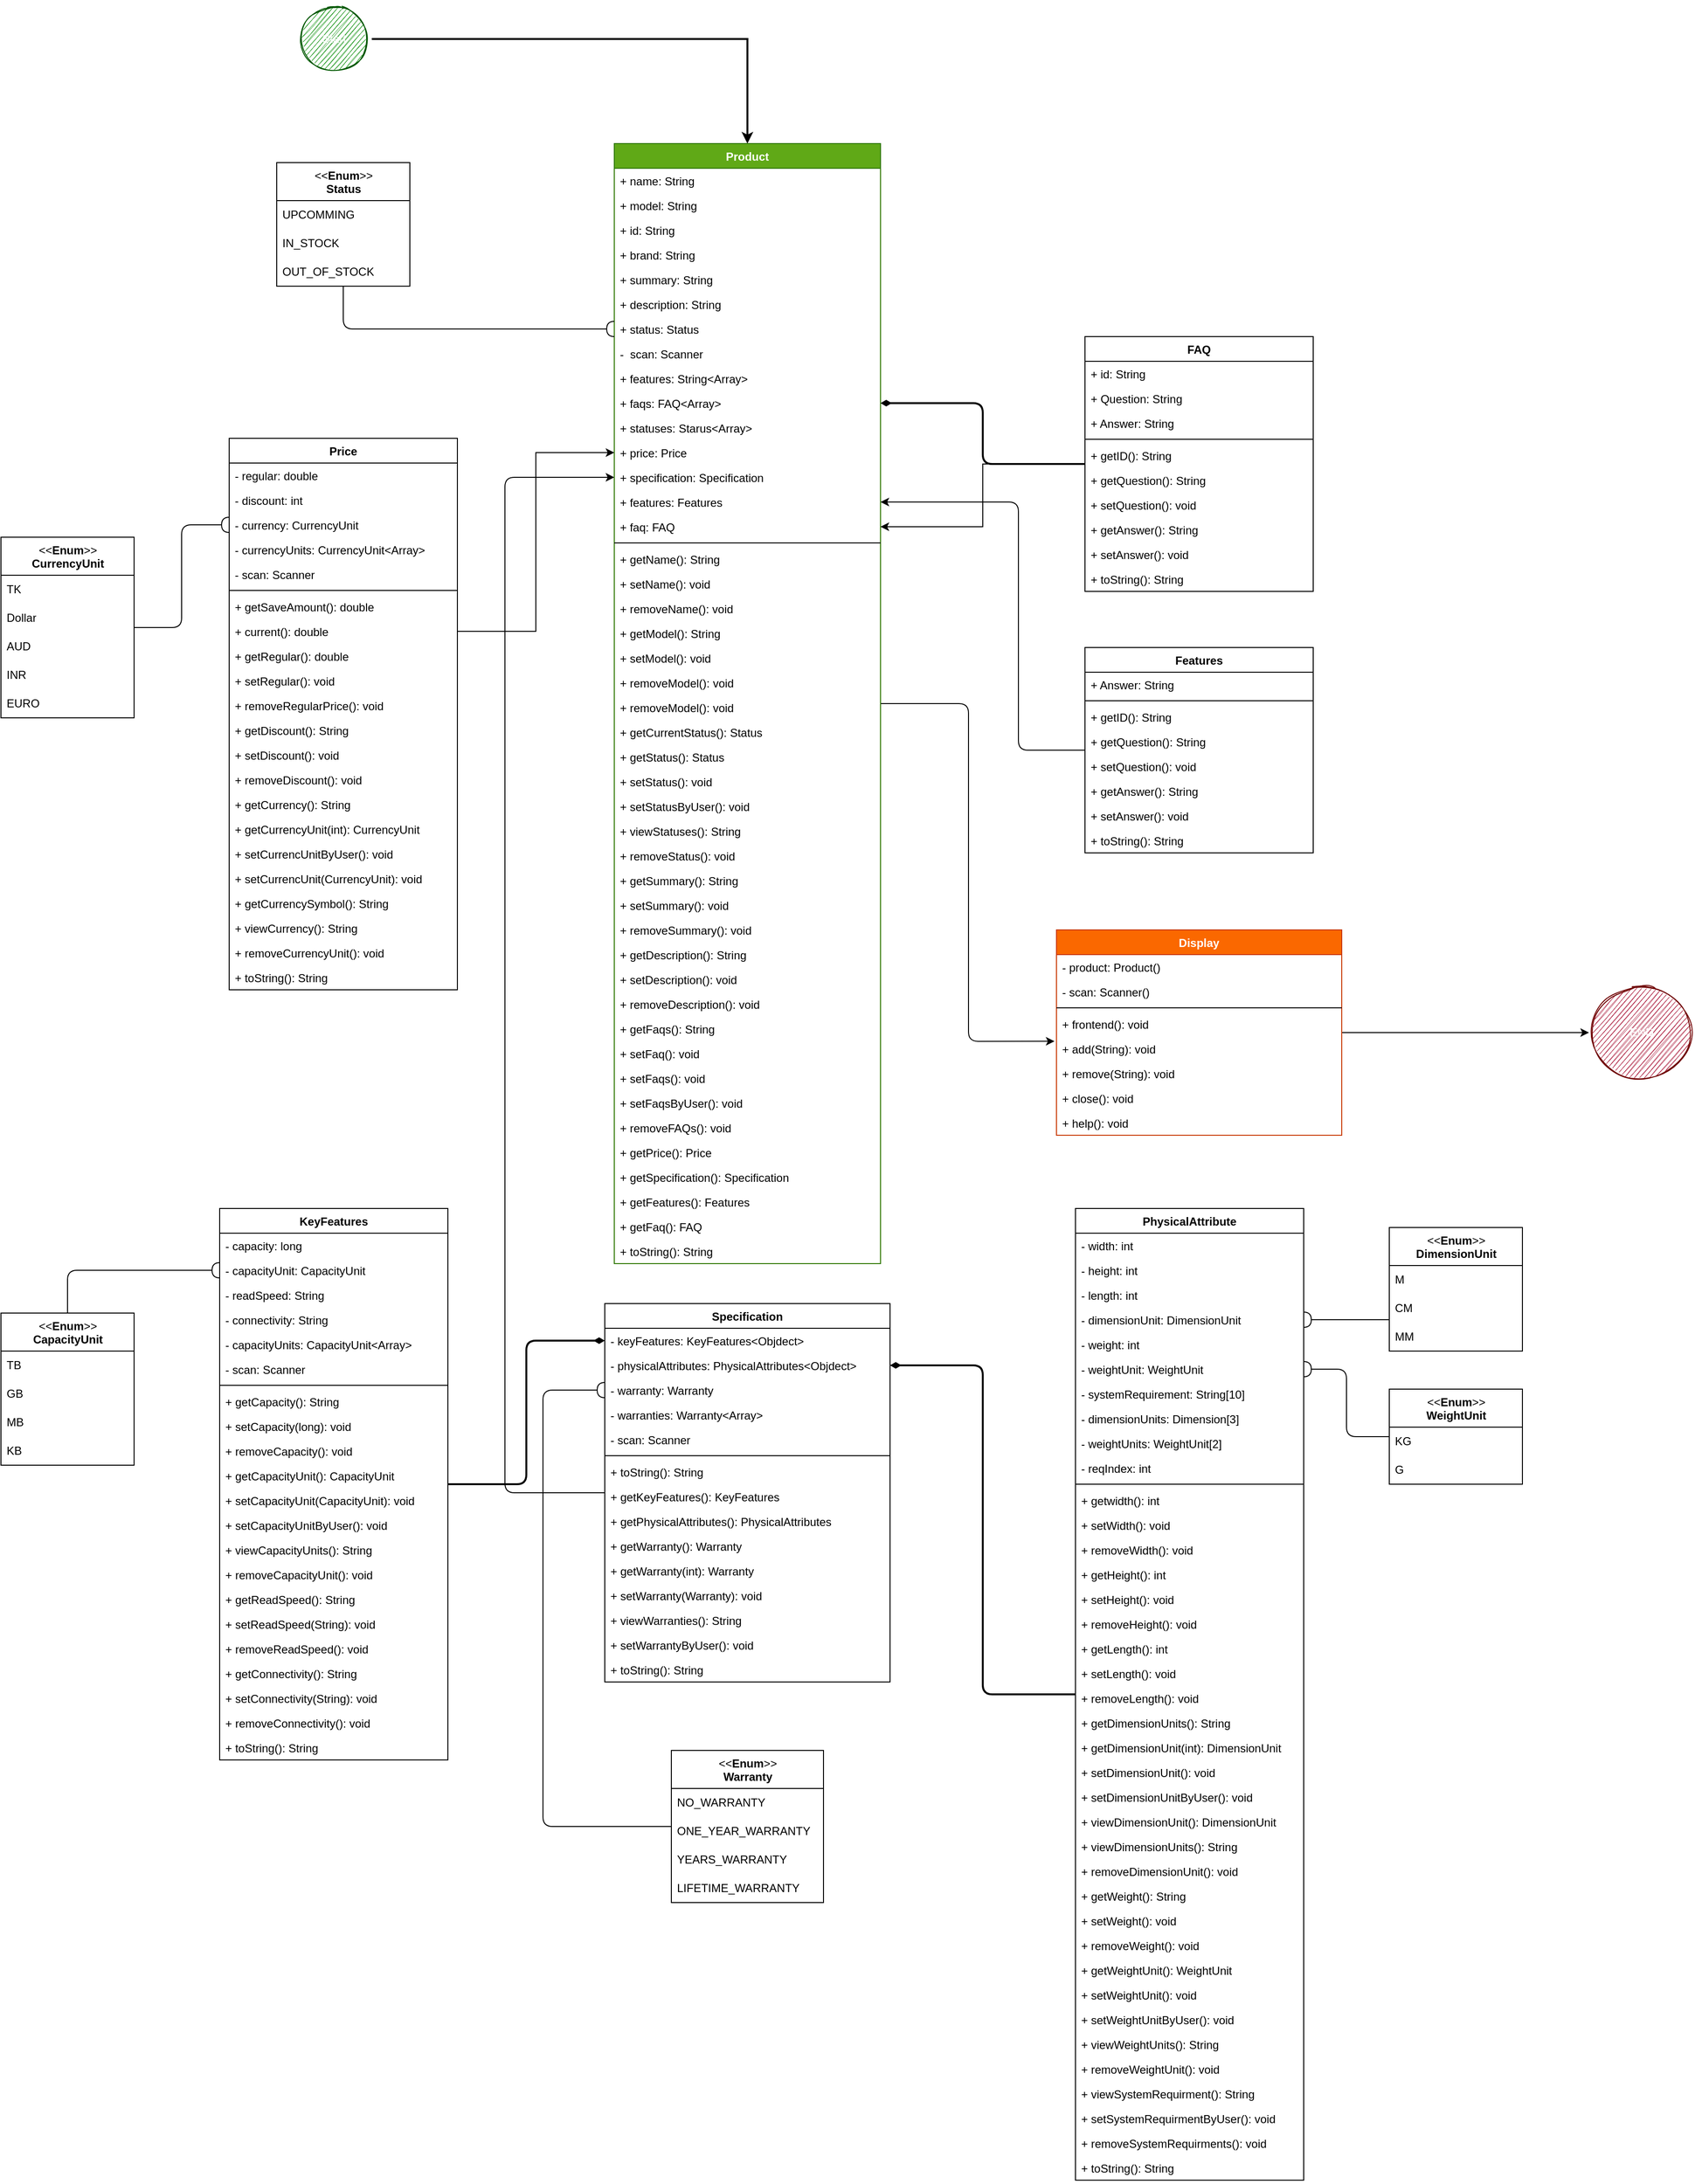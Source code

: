 <mxfile version="13.9.9" type="device"><diagram id="C5RBs43oDa-KdzZeNtuy" name="Page-1"><mxGraphModel dx="1973" dy="1110" grid="1" gridSize="10" guides="1" tooltips="1" connect="1" arrows="1" fold="1" page="0" pageScale="1" pageWidth="1169" pageHeight="827" math="0" shadow="0"><root><mxCell id="WIyWlLk6GJQsqaUBKTNV-0"/><mxCell id="WIyWlLk6GJQsqaUBKTNV-1" parent="WIyWlLk6GJQsqaUBKTNV-0"/><mxCell id="A1r5lrFFxCq6t9VXYKcp-12" value="Price" style="swimlane;fontStyle=1;align=center;verticalAlign=top;childLayout=stackLayout;horizontal=1;startSize=26;horizontalStack=0;resizeParent=1;resizeParentMax=0;resizeLast=0;collapsible=1;marginBottom=0;" parent="WIyWlLk6GJQsqaUBKTNV-1" vertex="1" treatAsSingle="0"><mxGeometry x="-390" y="310" width="240" height="580" as="geometry"><mxRectangle x="440" y="80" width="60" height="26" as="alternateBounds"/></mxGeometry></mxCell><mxCell id="A1r5lrFFxCq6t9VXYKcp-13" value="- regular: double" style="text;strokeColor=none;fillColor=none;align=left;verticalAlign=top;spacingLeft=4;spacingRight=4;overflow=hidden;rotatable=0;points=[[0,0.5],[1,0.5]];portConstraint=eastwest;" parent="A1r5lrFFxCq6t9VXYKcp-12" vertex="1"><mxGeometry y="26" width="240" height="26" as="geometry"/></mxCell><mxCell id="A1r5lrFFxCq6t9VXYKcp-14" value="- discount: int" style="text;strokeColor=none;fillColor=none;align=left;verticalAlign=top;spacingLeft=4;spacingRight=4;overflow=hidden;rotatable=0;points=[[0,0.5],[1,0.5]];portConstraint=eastwest;" parent="A1r5lrFFxCq6t9VXYKcp-12" vertex="1"><mxGeometry y="52" width="240" height="26" as="geometry"/></mxCell><mxCell id="A1r5lrFFxCq6t9VXYKcp-15" value="- currency: CurrencyUnit" style="text;strokeColor=none;fillColor=none;align=left;verticalAlign=top;spacingLeft=4;spacingRight=4;overflow=hidden;rotatable=0;points=[[0,0.5],[1,0.5]];portConstraint=eastwest;" parent="A1r5lrFFxCq6t9VXYKcp-12" vertex="1"><mxGeometry y="78" width="240" height="26" as="geometry"/></mxCell><mxCell id="2ECc780fWMxkT_eqvwmN-15" value="- currencyUnits: CurrencyUnit&lt;Array&gt;" style="text;strokeColor=none;fillColor=none;align=left;verticalAlign=top;spacingLeft=4;spacingRight=4;overflow=hidden;rotatable=0;points=[[0,0.5],[1,0.5]];portConstraint=eastwest;" parent="A1r5lrFFxCq6t9VXYKcp-12" vertex="1"><mxGeometry y="104" width="240" height="26" as="geometry"/></mxCell><mxCell id="3VxBNGT2ptdv7nKQaC8H-19" value="- scan: Scanner" style="text;strokeColor=none;fillColor=none;align=left;verticalAlign=top;spacingLeft=4;spacingRight=4;overflow=hidden;rotatable=0;points=[[0,0.5],[1,0.5]];portConstraint=eastwest;" parent="A1r5lrFFxCq6t9VXYKcp-12" vertex="1"><mxGeometry y="130" width="240" height="26" as="geometry"/></mxCell><mxCell id="A1r5lrFFxCq6t9VXYKcp-20" value="" style="line;strokeWidth=1;fillColor=none;align=left;verticalAlign=middle;spacingTop=-1;spacingLeft=3;spacingRight=3;rotatable=0;labelPosition=right;points=[];portConstraint=eastwest;" parent="A1r5lrFFxCq6t9VXYKcp-12" vertex="1"><mxGeometry y="156" width="240" height="8" as="geometry"/></mxCell><mxCell id="A1r5lrFFxCq6t9VXYKcp-21" value="+ getSaveAmount(): double" style="text;strokeColor=none;fillColor=none;align=left;verticalAlign=top;spacingLeft=4;spacingRight=4;overflow=hidden;rotatable=0;points=[[0,0.5],[1,0.5]];portConstraint=eastwest;" parent="A1r5lrFFxCq6t9VXYKcp-12" vertex="1"><mxGeometry y="164" width="240" height="26" as="geometry"/></mxCell><mxCell id="A1r5lrFFxCq6t9VXYKcp-39" value="+ current(): double" style="text;strokeColor=none;fillColor=none;align=left;verticalAlign=top;spacingLeft=4;spacingRight=4;overflow=hidden;rotatable=0;points=[[0,0.5],[1,0.5]];portConstraint=eastwest;" parent="A1r5lrFFxCq6t9VXYKcp-12" vertex="1"><mxGeometry y="190" width="240" height="26" as="geometry"/></mxCell><mxCell id="A1r5lrFFxCq6t9VXYKcp-40" value="+ getRegular(): double" style="text;strokeColor=none;fillColor=none;align=left;verticalAlign=top;spacingLeft=4;spacingRight=4;overflow=hidden;rotatable=0;points=[[0,0.5],[1,0.5]];portConstraint=eastwest;" parent="A1r5lrFFxCq6t9VXYKcp-12" vertex="1"><mxGeometry y="216" width="240" height="26" as="geometry"/></mxCell><mxCell id="A1r5lrFFxCq6t9VXYKcp-45" value="+ setRegular(): void" style="text;strokeColor=none;fillColor=none;align=left;verticalAlign=top;spacingLeft=4;spacingRight=4;overflow=hidden;rotatable=0;points=[[0,0.5],[1,0.5]];portConstraint=eastwest;" parent="A1r5lrFFxCq6t9VXYKcp-12" vertex="1"><mxGeometry y="242" width="240" height="26" as="geometry"/></mxCell><mxCell id="ZA9Zv7dr1V78NA5zatqW-40" value="+ removeRegularPrice(): void" style="text;strokeColor=none;fillColor=none;align=left;verticalAlign=top;spacingLeft=4;spacingRight=4;overflow=hidden;rotatable=0;points=[[0,0.5],[1,0.5]];portConstraint=eastwest;" parent="A1r5lrFFxCq6t9VXYKcp-12" vertex="1"><mxGeometry y="268" width="240" height="26" as="geometry"/></mxCell><mxCell id="A1r5lrFFxCq6t9VXYKcp-47" value="+ getDiscount(): String" style="text;strokeColor=none;fillColor=none;align=left;verticalAlign=top;spacingLeft=4;spacingRight=4;overflow=hidden;rotatable=0;points=[[0,0.5],[1,0.5]];portConstraint=eastwest;" parent="A1r5lrFFxCq6t9VXYKcp-12" vertex="1"><mxGeometry y="294" width="240" height="26" as="geometry"/></mxCell><mxCell id="A1r5lrFFxCq6t9VXYKcp-48" value="+ setDiscount(): void" style="text;strokeColor=none;fillColor=none;align=left;verticalAlign=top;spacingLeft=4;spacingRight=4;overflow=hidden;rotatable=0;points=[[0,0.5],[1,0.5]];portConstraint=eastwest;" parent="A1r5lrFFxCq6t9VXYKcp-12" vertex="1"><mxGeometry y="320" width="240" height="26" as="geometry"/></mxCell><mxCell id="ZA9Zv7dr1V78NA5zatqW-41" value="+ removeDiscount(): void" style="text;strokeColor=none;fillColor=none;align=left;verticalAlign=top;spacingLeft=4;spacingRight=4;overflow=hidden;rotatable=0;points=[[0,0.5],[1,0.5]];portConstraint=eastwest;" parent="A1r5lrFFxCq6t9VXYKcp-12" vertex="1"><mxGeometry y="346" width="240" height="26" as="geometry"/></mxCell><mxCell id="A1r5lrFFxCq6t9VXYKcp-41" value="+ getCurrency(): String" style="text;strokeColor=none;fillColor=none;align=left;verticalAlign=top;spacingLeft=4;spacingRight=4;overflow=hidden;rotatable=0;points=[[0,0.5],[1,0.5]];portConstraint=eastwest;" parent="A1r5lrFFxCq6t9VXYKcp-12" vertex="1"><mxGeometry y="372" width="240" height="26" as="geometry"/></mxCell><mxCell id="WSINxkTZKARw4qy_4U_--45" value="+ getCurrencyUnit(int): CurrencyUnit" style="text;strokeColor=none;fillColor=none;align=left;verticalAlign=top;spacingLeft=4;spacingRight=4;overflow=hidden;rotatable=0;points=[[0,0.5],[1,0.5]];portConstraint=eastwest;" parent="A1r5lrFFxCq6t9VXYKcp-12" vertex="1"><mxGeometry y="398" width="240" height="26" as="geometry"/></mxCell><mxCell id="3VxBNGT2ptdv7nKQaC8H-18" value="+ setCurrencUnitByUser(): void" style="text;strokeColor=none;fillColor=none;align=left;verticalAlign=top;spacingLeft=4;spacingRight=4;overflow=hidden;rotatable=0;points=[[0,0.5],[1,0.5]];portConstraint=eastwest;" parent="A1r5lrFFxCq6t9VXYKcp-12" vertex="1"><mxGeometry y="424" width="240" height="26" as="geometry"/></mxCell><mxCell id="WSINxkTZKARw4qy_4U_--48" value="+ setCurrencUnit(CurrencyUnit): void" style="text;strokeColor=none;fillColor=none;align=left;verticalAlign=top;spacingLeft=4;spacingRight=4;overflow=hidden;rotatable=0;points=[[0,0.5],[1,0.5]];portConstraint=eastwest;" parent="A1r5lrFFxCq6t9VXYKcp-12" vertex="1"><mxGeometry y="450" width="240" height="26" as="geometry"/></mxCell><mxCell id="A1r5lrFFxCq6t9VXYKcp-42" value="+ getCurrencySymbol(): String" style="text;strokeColor=none;fillColor=none;align=left;verticalAlign=top;spacingLeft=4;spacingRight=4;overflow=hidden;rotatable=0;points=[[0,0.5],[1,0.5]];portConstraint=eastwest;" parent="A1r5lrFFxCq6t9VXYKcp-12" vertex="1"><mxGeometry y="476" width="240" height="26" as="geometry"/></mxCell><mxCell id="WSINxkTZKARw4qy_4U_--47" value="+ viewCurrency(): String" style="text;strokeColor=none;fillColor=none;align=left;verticalAlign=top;spacingLeft=4;spacingRight=4;overflow=hidden;rotatable=0;points=[[0,0.5],[1,0.5]];portConstraint=eastwest;" parent="A1r5lrFFxCq6t9VXYKcp-12" vertex="1"><mxGeometry y="502" width="240" height="26" as="geometry"/></mxCell><mxCell id="ZA9Zv7dr1V78NA5zatqW-42" value="+ removeCurrencyUnit(): void" style="text;strokeColor=none;fillColor=none;align=left;verticalAlign=top;spacingLeft=4;spacingRight=4;overflow=hidden;rotatable=0;points=[[0,0.5],[1,0.5]];portConstraint=eastwest;" parent="A1r5lrFFxCq6t9VXYKcp-12" vertex="1"><mxGeometry y="528" width="240" height="26" as="geometry"/></mxCell><mxCell id="A1r5lrFFxCq6t9VXYKcp-49" value="+ toString(): String" style="text;strokeColor=none;fillColor=none;align=left;verticalAlign=top;spacingLeft=4;spacingRight=4;overflow=hidden;rotatable=0;points=[[0,0.5],[1,0.5]];portConstraint=eastwest;" parent="A1r5lrFFxCq6t9VXYKcp-12" vertex="1"><mxGeometry y="554" width="240" height="26" as="geometry"/></mxCell><mxCell id="ZA9Zv7dr1V78NA5zatqW-8" style="edgeStyle=orthogonalEdgeStyle;rounded=1;orthogonalLoop=1;jettySize=auto;html=1;entryX=0;entryY=0.5;entryDx=0;entryDy=0;endArrow=halfCircle;endFill=0;strokeWidth=1;" parent="WIyWlLk6GJQsqaUBKTNV-1" source="A1r5lrFFxCq6t9VXYKcp-29" target="A1r5lrFFxCq6t9VXYKcp-15" edge="1"><mxGeometry relative="1" as="geometry"/></mxCell><mxCell id="A1r5lrFFxCq6t9VXYKcp-29" value="&amp;lt;&amp;lt;&lt;b&gt;Enum&lt;/b&gt;&amp;gt;&amp;gt;&lt;br&gt;&lt;b&gt;CurrencyUnit&lt;/b&gt;" style="swimlane;fontStyle=0;align=center;verticalAlign=top;childLayout=stackLayout;horizontal=1;startSize=40;horizontalStack=0;resizeParent=1;resizeParentMax=0;resizeLast=0;collapsible=0;marginBottom=0;html=1;" parent="WIyWlLk6GJQsqaUBKTNV-1" vertex="1" treatAsSingle="0"><mxGeometry x="-630" y="414" width="140" height="190" as="geometry"/></mxCell><mxCell id="A1r5lrFFxCq6t9VXYKcp-30" value="TK" style="text;html=1;strokeColor=none;fillColor=none;align=left;verticalAlign=middle;spacingLeft=4;spacingRight=4;overflow=hidden;rotatable=0;points=[[0,0.5],[1,0.5]];portConstraint=eastwest;" parent="A1r5lrFFxCq6t9VXYKcp-29" vertex="1"><mxGeometry y="40" width="140" height="30" as="geometry"/></mxCell><mxCell id="A1r5lrFFxCq6t9VXYKcp-35" value="Dollar" style="text;html=1;strokeColor=none;fillColor=none;align=left;verticalAlign=middle;spacingLeft=4;spacingRight=4;overflow=hidden;rotatable=0;points=[[0,0.5],[1,0.5]];portConstraint=eastwest;" parent="A1r5lrFFxCq6t9VXYKcp-29" vertex="1"><mxGeometry y="70" width="140" height="30" as="geometry"/></mxCell><mxCell id="A1r5lrFFxCq6t9VXYKcp-36" value="AUD" style="text;html=1;strokeColor=none;fillColor=none;align=left;verticalAlign=middle;spacingLeft=4;spacingRight=4;overflow=hidden;rotatable=0;points=[[0,0.5],[1,0.5]];portConstraint=eastwest;" parent="A1r5lrFFxCq6t9VXYKcp-29" vertex="1"><mxGeometry y="100" width="140" height="30" as="geometry"/></mxCell><mxCell id="A1r5lrFFxCq6t9VXYKcp-37" value="INR" style="text;html=1;strokeColor=none;fillColor=none;align=left;verticalAlign=middle;spacingLeft=4;spacingRight=4;overflow=hidden;rotatable=0;points=[[0,0.5],[1,0.5]];portConstraint=eastwest;" parent="A1r5lrFFxCq6t9VXYKcp-29" vertex="1"><mxGeometry y="130" width="140" height="30" as="geometry"/></mxCell><mxCell id="A1r5lrFFxCq6t9VXYKcp-38" value="EURO" style="text;html=1;strokeColor=none;fillColor=none;align=left;verticalAlign=middle;spacingLeft=4;spacingRight=4;overflow=hidden;rotatable=0;points=[[0,0.5],[1,0.5]];portConstraint=eastwest;" parent="A1r5lrFFxCq6t9VXYKcp-29" vertex="1"><mxGeometry y="160" width="140" height="30" as="geometry"/></mxCell><mxCell id="2EfmEsOXtIx__lZkJ1KM-9" style="edgeStyle=orthogonalEdgeStyle;rounded=1;orthogonalLoop=1;jettySize=auto;html=1;entryX=0;entryY=0.5;entryDx=0;entryDy=0;" edge="1" parent="WIyWlLk6GJQsqaUBKTNV-1" source="A1r5lrFFxCq6t9VXYKcp-54" target="2EfmEsOXtIx__lZkJ1KM-2"><mxGeometry relative="1" as="geometry"><Array as="points"><mxPoint x="-100" y="1419"/><mxPoint x="-100" y="351"/></Array></mxGeometry></mxCell><mxCell id="A1r5lrFFxCq6t9VXYKcp-54" value="Specification" style="swimlane;fontStyle=1;align=center;verticalAlign=top;childLayout=stackLayout;horizontal=1;startSize=26;horizontalStack=0;resizeParent=1;resizeParentMax=0;resizeLast=0;collapsible=1;marginBottom=0;" parent="WIyWlLk6GJQsqaUBKTNV-1" vertex="1" treatAsSingle="0"><mxGeometry x="5" y="1220" width="300" height="398" as="geometry"><mxRectangle x="440" y="80" width="60" height="26" as="alternateBounds"/></mxGeometry></mxCell><mxCell id="A1r5lrFFxCq6t9VXYKcp-55" value="- keyFeatures: KeyFeatures&lt;Objdect&gt;" style="text;strokeColor=none;fillColor=none;align=left;verticalAlign=top;spacingLeft=4;spacingRight=4;overflow=hidden;rotatable=0;points=[[0,0.5],[1,0.5]];portConstraint=eastwest;" parent="A1r5lrFFxCq6t9VXYKcp-54" vertex="1"><mxGeometry y="26" width="300" height="26" as="geometry"/></mxCell><mxCell id="ZA9Zv7dr1V78NA5zatqW-62" value="- physicalAttributes: PhysicalAttributes&lt;Objdect&gt;" style="text;strokeColor=none;fillColor=none;align=left;verticalAlign=top;spacingLeft=4;spacingRight=4;overflow=hidden;rotatable=0;points=[[0,0.5],[1,0.5]];portConstraint=eastwest;" parent="A1r5lrFFxCq6t9VXYKcp-54" vertex="1"><mxGeometry y="52" width="300" height="26" as="geometry"/></mxCell><mxCell id="ZA9Zv7dr1V78NA5zatqW-63" value="- warranty: Warranty" style="text;strokeColor=none;fillColor=none;align=left;verticalAlign=top;spacingLeft=4;spacingRight=4;overflow=hidden;rotatable=0;points=[[0,0.5],[1,0.5]];portConstraint=eastwest;" parent="A1r5lrFFxCq6t9VXYKcp-54" vertex="1"><mxGeometry y="78" width="300" height="26" as="geometry"/></mxCell><mxCell id="ZA9Zv7dr1V78NA5zatqW-64" value="- warranties: Warranty&lt;Array&gt;" style="text;strokeColor=none;fillColor=none;align=left;verticalAlign=top;spacingLeft=4;spacingRight=4;overflow=hidden;rotatable=0;points=[[0,0.5],[1,0.5]];portConstraint=eastwest;" parent="A1r5lrFFxCq6t9VXYKcp-54" vertex="1"><mxGeometry y="104" width="300" height="26" as="geometry"/></mxCell><mxCell id="ZA9Zv7dr1V78NA5zatqW-65" value="- scan: Scanner" style="text;strokeColor=none;fillColor=none;align=left;verticalAlign=top;spacingLeft=4;spacingRight=4;overflow=hidden;rotatable=0;points=[[0,0.5],[1,0.5]];portConstraint=eastwest;" parent="A1r5lrFFxCq6t9VXYKcp-54" vertex="1"><mxGeometry y="130" width="300" height="26" as="geometry"/></mxCell><mxCell id="A1r5lrFFxCq6t9VXYKcp-58" value="" style="line;strokeWidth=1;fillColor=none;align=left;verticalAlign=middle;spacingTop=-1;spacingLeft=3;spacingRight=3;rotatable=0;labelPosition=right;points=[];portConstraint=eastwest;" parent="A1r5lrFFxCq6t9VXYKcp-54" vertex="1"><mxGeometry y="156" width="300" height="8" as="geometry"/></mxCell><mxCell id="A1r5lrFFxCq6t9VXYKcp-68" value="+ toString(): String" style="text;strokeColor=none;fillColor=none;align=left;verticalAlign=top;spacingLeft=4;spacingRight=4;overflow=hidden;rotatable=0;points=[[0,0.5],[1,0.5]];portConstraint=eastwest;" parent="A1r5lrFFxCq6t9VXYKcp-54" vertex="1"><mxGeometry y="164" width="300" height="26" as="geometry"/></mxCell><mxCell id="ZA9Zv7dr1V78NA5zatqW-67" value="+ getKeyFeatures(): KeyFeatures" style="text;strokeColor=none;fillColor=none;align=left;verticalAlign=top;spacingLeft=4;spacingRight=4;overflow=hidden;rotatable=0;points=[[0,0.5],[1,0.5]];portConstraint=eastwest;" parent="A1r5lrFFxCq6t9VXYKcp-54" vertex="1"><mxGeometry y="190" width="300" height="26" as="geometry"/></mxCell><mxCell id="ZA9Zv7dr1V78NA5zatqW-69" value="+ getPhysicalAttributes(): PhysicalAttributes" style="text;strokeColor=none;fillColor=none;align=left;verticalAlign=top;spacingLeft=4;spacingRight=4;overflow=hidden;rotatable=0;points=[[0,0.5],[1,0.5]];portConstraint=eastwest;" parent="A1r5lrFFxCq6t9VXYKcp-54" vertex="1"><mxGeometry y="216" width="300" height="26" as="geometry"/></mxCell><mxCell id="ZA9Zv7dr1V78NA5zatqW-68" value="+ getWarranty(): Warranty" style="text;strokeColor=none;fillColor=none;align=left;verticalAlign=top;spacingLeft=4;spacingRight=4;overflow=hidden;rotatable=0;points=[[0,0.5],[1,0.5]];portConstraint=eastwest;" parent="A1r5lrFFxCq6t9VXYKcp-54" vertex="1"><mxGeometry y="242" width="300" height="26" as="geometry"/></mxCell><mxCell id="ZA9Zv7dr1V78NA5zatqW-70" value="+ getWarranty(int): Warranty" style="text;strokeColor=none;fillColor=none;align=left;verticalAlign=top;spacingLeft=4;spacingRight=4;overflow=hidden;rotatable=0;points=[[0,0.5],[1,0.5]];portConstraint=eastwest;" parent="A1r5lrFFxCq6t9VXYKcp-54" vertex="1"><mxGeometry y="268" width="300" height="26" as="geometry"/></mxCell><mxCell id="ZA9Zv7dr1V78NA5zatqW-71" value="+ setWarranty(Warranty): void" style="text;strokeColor=none;fillColor=none;align=left;verticalAlign=top;spacingLeft=4;spacingRight=4;overflow=hidden;rotatable=0;points=[[0,0.5],[1,0.5]];portConstraint=eastwest;" parent="A1r5lrFFxCq6t9VXYKcp-54" vertex="1"><mxGeometry y="294" width="300" height="26" as="geometry"/></mxCell><mxCell id="ZA9Zv7dr1V78NA5zatqW-72" value="+ viewWarranties(): String" style="text;strokeColor=none;fillColor=none;align=left;verticalAlign=top;spacingLeft=4;spacingRight=4;overflow=hidden;rotatable=0;points=[[0,0.5],[1,0.5]];portConstraint=eastwest;" parent="A1r5lrFFxCq6t9VXYKcp-54" vertex="1"><mxGeometry y="320" width="300" height="26" as="geometry"/></mxCell><mxCell id="ZA9Zv7dr1V78NA5zatqW-73" value="+ setWarrantyByUser(): void" style="text;strokeColor=none;fillColor=none;align=left;verticalAlign=top;spacingLeft=4;spacingRight=4;overflow=hidden;rotatable=0;points=[[0,0.5],[1,0.5]];portConstraint=eastwest;" parent="A1r5lrFFxCq6t9VXYKcp-54" vertex="1"><mxGeometry y="346" width="300" height="26" as="geometry"/></mxCell><mxCell id="ZA9Zv7dr1V78NA5zatqW-75" value="+ toString(): String" style="text;strokeColor=none;fillColor=none;align=left;verticalAlign=top;spacingLeft=4;spacingRight=4;overflow=hidden;rotatable=0;points=[[0,0.5],[1,0.5]];portConstraint=eastwest;" parent="A1r5lrFFxCq6t9VXYKcp-54" vertex="1"><mxGeometry y="372" width="300" height="26" as="geometry"/></mxCell><mxCell id="ZA9Zv7dr1V78NA5zatqW-78" style="edgeStyle=orthogonalEdgeStyle;rounded=1;orthogonalLoop=1;jettySize=auto;html=1;entryX=0;entryY=0.5;entryDx=0;entryDy=0;endArrow=diamondThin;endFill=1;strokeWidth=2;" parent="WIyWlLk6GJQsqaUBKTNV-1" source="A1r5lrFFxCq6t9VXYKcp-75" target="A1r5lrFFxCq6t9VXYKcp-55" edge="1"><mxGeometry relative="1" as="geometry"/></mxCell><mxCell id="A1r5lrFFxCq6t9VXYKcp-75" value="KeyFeatures" style="swimlane;fontStyle=1;align=center;verticalAlign=top;childLayout=stackLayout;horizontal=1;startSize=26;horizontalStack=0;resizeParent=1;resizeParentMax=0;resizeLast=0;collapsible=1;marginBottom=0;" parent="WIyWlLk6GJQsqaUBKTNV-1" vertex="1" treatAsSingle="0"><mxGeometry x="-400" y="1120" width="240" height="580" as="geometry"><mxRectangle x="440" y="80" width="60" height="26" as="alternateBounds"/></mxGeometry></mxCell><mxCell id="A1r5lrFFxCq6t9VXYKcp-87" value="- capacity: long" style="text;strokeColor=none;fillColor=none;align=left;verticalAlign=top;spacingLeft=4;spacingRight=4;overflow=hidden;rotatable=0;points=[[0,0.5],[1,0.5]];portConstraint=eastwest;" parent="A1r5lrFFxCq6t9VXYKcp-75" vertex="1"><mxGeometry y="26" width="240" height="26" as="geometry"/></mxCell><mxCell id="A1r5lrFFxCq6t9VXYKcp-76" value="- capacityUnit: CapacityUnit" style="text;strokeColor=none;fillColor=none;align=left;verticalAlign=top;spacingLeft=4;spacingRight=4;overflow=hidden;rotatable=0;points=[[0,0.5],[1,0.5]];portConstraint=eastwest;" parent="A1r5lrFFxCq6t9VXYKcp-75" vertex="1"><mxGeometry y="52" width="240" height="26" as="geometry"/></mxCell><mxCell id="A1r5lrFFxCq6t9VXYKcp-88" value="- readSpeed: String" style="text;strokeColor=none;fillColor=none;align=left;verticalAlign=top;spacingLeft=4;spacingRight=4;overflow=hidden;rotatable=0;points=[[0,0.5],[1,0.5]];portConstraint=eastwest;" parent="A1r5lrFFxCq6t9VXYKcp-75" vertex="1"><mxGeometry y="78" width="240" height="26" as="geometry"/></mxCell><mxCell id="2ECc780fWMxkT_eqvwmN-16" value="- connectivity: String" style="text;strokeColor=none;fillColor=none;align=left;verticalAlign=top;spacingLeft=4;spacingRight=4;overflow=hidden;rotatable=0;points=[[0,0.5],[1,0.5]];portConstraint=eastwest;" parent="A1r5lrFFxCq6t9VXYKcp-75" vertex="1"><mxGeometry y="104" width="240" height="26" as="geometry"/></mxCell><mxCell id="A1r5lrFFxCq6t9VXYKcp-89" value="- capacityUnits: CapacityUnit&lt;Array&gt;" style="text;strokeColor=none;fillColor=none;align=left;verticalAlign=top;spacingLeft=4;spacingRight=4;overflow=hidden;rotatable=0;points=[[0,0.5],[1,0.5]];portConstraint=eastwest;" parent="A1r5lrFFxCq6t9VXYKcp-75" vertex="1"><mxGeometry y="130" width="240" height="26" as="geometry"/></mxCell><mxCell id="3VxBNGT2ptdv7nKQaC8H-16" value="- scan: Scanner" style="text;strokeColor=none;fillColor=none;align=left;verticalAlign=top;spacingLeft=4;spacingRight=4;overflow=hidden;rotatable=0;points=[[0,0.5],[1,0.5]];portConstraint=eastwest;" parent="A1r5lrFFxCq6t9VXYKcp-75" vertex="1"><mxGeometry y="156" width="240" height="26" as="geometry"/></mxCell><mxCell id="A1r5lrFFxCq6t9VXYKcp-77" value="" style="line;strokeWidth=1;fillColor=none;align=left;verticalAlign=middle;spacingTop=-1;spacingLeft=3;spacingRight=3;rotatable=0;labelPosition=right;points=[];portConstraint=eastwest;" parent="A1r5lrFFxCq6t9VXYKcp-75" vertex="1"><mxGeometry y="182" width="240" height="8" as="geometry"/></mxCell><mxCell id="A1r5lrFFxCq6t9VXYKcp-78" value="+ getCapacity(): String" style="text;strokeColor=none;fillColor=none;align=left;verticalAlign=top;spacingLeft=4;spacingRight=4;overflow=hidden;rotatable=0;points=[[0,0.5],[1,0.5]];portConstraint=eastwest;" parent="A1r5lrFFxCq6t9VXYKcp-75" vertex="1"><mxGeometry y="190" width="240" height="26" as="geometry"/></mxCell><mxCell id="WSINxkTZKARw4qy_4U_--35" value="+ setCapacity(long): void" style="text;strokeColor=none;fillColor=none;align=left;verticalAlign=top;spacingLeft=4;spacingRight=4;overflow=hidden;rotatable=0;points=[[0,0.5],[1,0.5]];portConstraint=eastwest;" parent="A1r5lrFFxCq6t9VXYKcp-75" vertex="1"><mxGeometry y="216" width="240" height="26" as="geometry"/></mxCell><mxCell id="ZA9Zv7dr1V78NA5zatqW-43" value="+ removeCapacity(): void" style="text;strokeColor=none;fillColor=none;align=left;verticalAlign=top;spacingLeft=4;spacingRight=4;overflow=hidden;rotatable=0;points=[[0,0.5],[1,0.5]];portConstraint=eastwest;" parent="A1r5lrFFxCq6t9VXYKcp-75" vertex="1"><mxGeometry y="242" width="240" height="26" as="geometry"/></mxCell><mxCell id="A1r5lrFFxCq6t9VXYKcp-92" value="+ getCapacityUnit(): CapacityUnit" style="text;strokeColor=none;fillColor=none;align=left;verticalAlign=top;spacingLeft=4;spacingRight=4;overflow=hidden;rotatable=0;points=[[0,0.5],[1,0.5]];portConstraint=eastwest;" parent="A1r5lrFFxCq6t9VXYKcp-75" vertex="1"><mxGeometry y="268" width="240" height="26" as="geometry"/></mxCell><mxCell id="WSINxkTZKARw4qy_4U_--36" value="+ setCapacityUnit(CapacityUnit): void" style="text;strokeColor=none;fillColor=none;align=left;verticalAlign=top;spacingLeft=4;spacingRight=4;overflow=hidden;rotatable=0;points=[[0,0.5],[1,0.5]];portConstraint=eastwest;" parent="A1r5lrFFxCq6t9VXYKcp-75" vertex="1"><mxGeometry y="294" width="240" height="26" as="geometry"/></mxCell><mxCell id="3VxBNGT2ptdv7nKQaC8H-15" value="+ setCapacityUnitByUser(): void" style="text;strokeColor=none;fillColor=none;align=left;verticalAlign=top;spacingLeft=4;spacingRight=4;overflow=hidden;rotatable=0;points=[[0,0.5],[1,0.5]];portConstraint=eastwest;" parent="A1r5lrFFxCq6t9VXYKcp-75" vertex="1"><mxGeometry y="320" width="240" height="26" as="geometry"/></mxCell><mxCell id="WSINxkTZKARw4qy_4U_--39" value="+ viewCapacityUnits(): String" style="text;strokeColor=none;fillColor=none;align=left;verticalAlign=top;spacingLeft=4;spacingRight=4;overflow=hidden;rotatable=0;points=[[0,0.5],[1,0.5]];portConstraint=eastwest;" parent="A1r5lrFFxCq6t9VXYKcp-75" vertex="1"><mxGeometry y="346" width="240" height="26" as="geometry"/></mxCell><mxCell id="ZA9Zv7dr1V78NA5zatqW-44" value="+ removeCapacityUnit(): void" style="text;strokeColor=none;fillColor=none;align=left;verticalAlign=top;spacingLeft=4;spacingRight=4;overflow=hidden;rotatable=0;points=[[0,0.5],[1,0.5]];portConstraint=eastwest;" parent="A1r5lrFFxCq6t9VXYKcp-75" vertex="1"><mxGeometry y="372" width="240" height="26" as="geometry"/></mxCell><mxCell id="A1r5lrFFxCq6t9VXYKcp-91" value="+ getReadSpeed(): String" style="text;strokeColor=none;fillColor=none;align=left;verticalAlign=top;spacingLeft=4;spacingRight=4;overflow=hidden;rotatable=0;points=[[0,0.5],[1,0.5]];portConstraint=eastwest;" parent="A1r5lrFFxCq6t9VXYKcp-75" vertex="1"><mxGeometry y="398" width="240" height="26" as="geometry"/></mxCell><mxCell id="WSINxkTZKARw4qy_4U_--37" value="+ setReadSpeed(String): void" style="text;strokeColor=none;fillColor=none;align=left;verticalAlign=top;spacingLeft=4;spacingRight=4;overflow=hidden;rotatable=0;points=[[0,0.5],[1,0.5]];portConstraint=eastwest;" parent="A1r5lrFFxCq6t9VXYKcp-75" vertex="1"><mxGeometry y="424" width="240" height="26" as="geometry"/></mxCell><mxCell id="ZA9Zv7dr1V78NA5zatqW-45" value="+ removeReadSpeed(): void" style="text;strokeColor=none;fillColor=none;align=left;verticalAlign=top;spacingLeft=4;spacingRight=4;overflow=hidden;rotatable=0;points=[[0,0.5],[1,0.5]];portConstraint=eastwest;" parent="A1r5lrFFxCq6t9VXYKcp-75" vertex="1"><mxGeometry y="450" width="240" height="26" as="geometry"/></mxCell><mxCell id="A1r5lrFFxCq6t9VXYKcp-93" value="+ getConnectivity(): String" style="text;strokeColor=none;fillColor=none;align=left;verticalAlign=top;spacingLeft=4;spacingRight=4;overflow=hidden;rotatable=0;points=[[0,0.5],[1,0.5]];portConstraint=eastwest;" parent="A1r5lrFFxCq6t9VXYKcp-75" vertex="1"><mxGeometry y="476" width="240" height="26" as="geometry"/></mxCell><mxCell id="WSINxkTZKARw4qy_4U_--38" value="+ setConnectivity(String): void" style="text;strokeColor=none;fillColor=none;align=left;verticalAlign=top;spacingLeft=4;spacingRight=4;overflow=hidden;rotatable=0;points=[[0,0.5],[1,0.5]];portConstraint=eastwest;" parent="A1r5lrFFxCq6t9VXYKcp-75" vertex="1"><mxGeometry y="502" width="240" height="26" as="geometry"/></mxCell><mxCell id="ZA9Zv7dr1V78NA5zatqW-46" value="+ removeConnectivity(): void" style="text;strokeColor=none;fillColor=none;align=left;verticalAlign=top;spacingLeft=4;spacingRight=4;overflow=hidden;rotatable=0;points=[[0,0.5],[1,0.5]];portConstraint=eastwest;" parent="A1r5lrFFxCq6t9VXYKcp-75" vertex="1"><mxGeometry y="528" width="240" height="26" as="geometry"/></mxCell><mxCell id="A1r5lrFFxCq6t9VXYKcp-94" value="+ toString(): String" style="text;strokeColor=none;fillColor=none;align=left;verticalAlign=top;spacingLeft=4;spacingRight=4;overflow=hidden;rotatable=0;points=[[0,0.5],[1,0.5]];portConstraint=eastwest;" parent="A1r5lrFFxCq6t9VXYKcp-75" vertex="1"><mxGeometry y="554" width="240" height="26" as="geometry"/></mxCell><mxCell id="2ECc780fWMxkT_eqvwmN-14" style="edgeStyle=orthogonalEdgeStyle;rounded=1;orthogonalLoop=1;jettySize=auto;html=1;entryX=0;entryY=0.5;entryDx=0;entryDy=0;endArrow=halfCircle;endFill=0;" parent="WIyWlLk6GJQsqaUBKTNV-1" source="A1r5lrFFxCq6t9VXYKcp-79" target="A1r5lrFFxCq6t9VXYKcp-76" edge="1"><mxGeometry relative="1" as="geometry"/></mxCell><mxCell id="A1r5lrFFxCq6t9VXYKcp-79" value="&amp;lt;&amp;lt;&lt;b&gt;Enum&lt;/b&gt;&amp;gt;&amp;gt;&lt;br&gt;&lt;b&gt;CapacityUnit&lt;/b&gt;" style="swimlane;fontStyle=0;align=center;verticalAlign=top;childLayout=stackLayout;horizontal=1;startSize=40;horizontalStack=0;resizeParent=1;resizeParentMax=0;resizeLast=0;collapsible=0;marginBottom=0;html=1;" parent="WIyWlLk6GJQsqaUBKTNV-1" vertex="1" treatAsSingle="0"><mxGeometry x="-630" y="1230" width="140" height="160" as="geometry"/></mxCell><mxCell id="A1r5lrFFxCq6t9VXYKcp-80" value="TB" style="text;html=1;strokeColor=none;fillColor=none;align=left;verticalAlign=middle;spacingLeft=4;spacingRight=4;overflow=hidden;rotatable=0;points=[[0,0.5],[1,0.5]];portConstraint=eastwest;" parent="A1r5lrFFxCq6t9VXYKcp-79" vertex="1"><mxGeometry y="40" width="140" height="30" as="geometry"/></mxCell><mxCell id="A1r5lrFFxCq6t9VXYKcp-81" value="GB" style="text;html=1;strokeColor=none;fillColor=none;align=left;verticalAlign=middle;spacingLeft=4;spacingRight=4;overflow=hidden;rotatable=0;points=[[0,0.5],[1,0.5]];portConstraint=eastwest;" parent="A1r5lrFFxCq6t9VXYKcp-79" vertex="1"><mxGeometry y="70" width="140" height="30" as="geometry"/></mxCell><mxCell id="A1r5lrFFxCq6t9VXYKcp-82" value="MB" style="text;html=1;strokeColor=none;fillColor=none;align=left;verticalAlign=middle;spacingLeft=4;spacingRight=4;overflow=hidden;rotatable=0;points=[[0,0.5],[1,0.5]];portConstraint=eastwest;" parent="A1r5lrFFxCq6t9VXYKcp-79" vertex="1"><mxGeometry y="100" width="140" height="30" as="geometry"/></mxCell><mxCell id="A1r5lrFFxCq6t9VXYKcp-83" value="KB" style="text;html=1;strokeColor=none;fillColor=none;align=left;verticalAlign=middle;spacingLeft=4;spacingRight=4;overflow=hidden;rotatable=0;points=[[0,0.5],[1,0.5]];portConstraint=eastwest;" parent="A1r5lrFFxCq6t9VXYKcp-79" vertex="1"><mxGeometry y="130" width="140" height="30" as="geometry"/></mxCell><mxCell id="ZA9Zv7dr1V78NA5zatqW-79" style="edgeStyle=orthogonalEdgeStyle;rounded=1;orthogonalLoop=1;jettySize=auto;html=1;endArrow=diamondThin;endFill=1;strokeWidth=2;" parent="WIyWlLk6GJQsqaUBKTNV-1" source="A1r5lrFFxCq6t9VXYKcp-95" target="ZA9Zv7dr1V78NA5zatqW-62" edge="1"><mxGeometry relative="1" as="geometry"/></mxCell><mxCell id="A1r5lrFFxCq6t9VXYKcp-95" value="PhysicalAttribute" style="swimlane;fontStyle=1;align=center;verticalAlign=top;childLayout=stackLayout;horizontal=1;startSize=26;horizontalStack=0;resizeParent=1;resizeParentMax=0;resizeLast=0;collapsible=1;marginBottom=0;" parent="WIyWlLk6GJQsqaUBKTNV-1" vertex="1" treatAsSingle="0"><mxGeometry x="500" y="1120" width="240" height="1022" as="geometry"><mxRectangle x="440" y="850" width="60" height="26" as="alternateBounds"/></mxGeometry></mxCell><mxCell id="A1r5lrFFxCq6t9VXYKcp-96" value="- width: int" style="text;strokeColor=none;fillColor=none;align=left;verticalAlign=top;spacingLeft=4;spacingRight=4;overflow=hidden;rotatable=0;points=[[0,0.5],[1,0.5]];portConstraint=eastwest;" parent="A1r5lrFFxCq6t9VXYKcp-95" vertex="1"><mxGeometry y="26" width="240" height="26" as="geometry"/></mxCell><mxCell id="A1r5lrFFxCq6t9VXYKcp-97" value="- height: int" style="text;strokeColor=none;fillColor=none;align=left;verticalAlign=top;spacingLeft=4;spacingRight=4;overflow=hidden;rotatable=0;points=[[0,0.5],[1,0.5]];portConstraint=eastwest;" parent="A1r5lrFFxCq6t9VXYKcp-95" vertex="1"><mxGeometry y="52" width="240" height="26" as="geometry"/></mxCell><mxCell id="A1r5lrFFxCq6t9VXYKcp-106" value="- length: int" style="text;strokeColor=none;fillColor=none;align=left;verticalAlign=top;spacingLeft=4;spacingRight=4;overflow=hidden;rotatable=0;points=[[0,0.5],[1,0.5]];portConstraint=eastwest;" parent="A1r5lrFFxCq6t9VXYKcp-95" vertex="1"><mxGeometry y="78" width="240" height="26" as="geometry"/></mxCell><mxCell id="A1r5lrFFxCq6t9VXYKcp-98" value="- dimensionUnit: DimensionUnit" style="text;strokeColor=none;fillColor=none;align=left;verticalAlign=top;spacingLeft=4;spacingRight=4;overflow=hidden;rotatable=0;points=[[0,0.5],[1,0.5]];portConstraint=eastwest;" parent="A1r5lrFFxCq6t9VXYKcp-95" vertex="1"><mxGeometry y="104" width="240" height="26" as="geometry"/></mxCell><mxCell id="A1r5lrFFxCq6t9VXYKcp-99" value="- weight: int" style="text;strokeColor=none;fillColor=none;align=left;verticalAlign=top;spacingLeft=4;spacingRight=4;overflow=hidden;rotatable=0;points=[[0,0.5],[1,0.5]];portConstraint=eastwest;" parent="A1r5lrFFxCq6t9VXYKcp-95" vertex="1"><mxGeometry y="130" width="240" height="26" as="geometry"/></mxCell><mxCell id="A1r5lrFFxCq6t9VXYKcp-113" value="- weightUnit: WeightUnit" style="text;strokeColor=none;fillColor=none;align=left;verticalAlign=top;spacingLeft=4;spacingRight=4;overflow=hidden;rotatable=0;points=[[0,0.5],[1,0.5]];portConstraint=eastwest;" parent="A1r5lrFFxCq6t9VXYKcp-95" vertex="1"><mxGeometry y="156" width="240" height="26" as="geometry"/></mxCell><mxCell id="A1r5lrFFxCq6t9VXYKcp-137" value="- systemRequirement: String[10]" style="text;strokeColor=none;fillColor=none;align=left;verticalAlign=top;spacingLeft=4;spacingRight=4;overflow=hidden;rotatable=0;points=[[0,0.5],[1,0.5]];portConstraint=eastwest;" parent="A1r5lrFFxCq6t9VXYKcp-95" vertex="1"><mxGeometry y="182" width="240" height="26" as="geometry"/></mxCell><mxCell id="A1r5lrFFxCq6t9VXYKcp-138" value="- dimensionUnits: Dimension[3]" style="text;strokeColor=none;fillColor=none;align=left;verticalAlign=top;spacingLeft=4;spacingRight=4;overflow=hidden;rotatable=0;points=[[0,0.5],[1,0.5]];portConstraint=eastwest;" parent="A1r5lrFFxCq6t9VXYKcp-95" vertex="1"><mxGeometry y="208" width="240" height="26" as="geometry"/></mxCell><mxCell id="A1r5lrFFxCq6t9VXYKcp-139" value="- weightUnits: WeightUnit[2]" style="text;strokeColor=none;fillColor=none;align=left;verticalAlign=top;spacingLeft=4;spacingRight=4;overflow=hidden;rotatable=0;points=[[0,0.5],[1,0.5]];portConstraint=eastwest;" parent="A1r5lrFFxCq6t9VXYKcp-95" vertex="1"><mxGeometry y="234" width="240" height="26" as="geometry"/></mxCell><mxCell id="A1r5lrFFxCq6t9VXYKcp-151" value="- reqIndex: int" style="text;strokeColor=none;fillColor=none;align=left;verticalAlign=top;spacingLeft=4;spacingRight=4;overflow=hidden;rotatable=0;points=[[0,0.5],[1,0.5]];portConstraint=eastwest;" parent="A1r5lrFFxCq6t9VXYKcp-95" vertex="1"><mxGeometry y="260" width="240" height="26" as="geometry"/></mxCell><mxCell id="A1r5lrFFxCq6t9VXYKcp-100" value="" style="line;strokeWidth=1;fillColor=none;align=left;verticalAlign=middle;spacingTop=-1;spacingLeft=3;spacingRight=3;rotatable=0;labelPosition=right;points=[];portConstraint=eastwest;" parent="A1r5lrFFxCq6t9VXYKcp-95" vertex="1"><mxGeometry y="286" width="240" height="8" as="geometry"/></mxCell><mxCell id="A1r5lrFFxCq6t9VXYKcp-101" value="+ getwidth(): int" style="text;strokeColor=none;fillColor=none;align=left;verticalAlign=top;spacingLeft=4;spacingRight=4;overflow=hidden;rotatable=0;points=[[0,0.5],[1,0.5]];portConstraint=eastwest;" parent="A1r5lrFFxCq6t9VXYKcp-95" vertex="1"><mxGeometry y="294" width="240" height="26" as="geometry"/></mxCell><mxCell id="WSINxkTZKARw4qy_4U_--2" value="+ setWidth(): void&#10;" style="text;strokeColor=none;fillColor=none;align=left;verticalAlign=top;spacingLeft=4;spacingRight=4;overflow=hidden;rotatable=0;points=[[0,0.5],[1,0.5]];portConstraint=eastwest;" parent="A1r5lrFFxCq6t9VXYKcp-95" vertex="1"><mxGeometry y="320" width="240" height="26" as="geometry"/></mxCell><mxCell id="ZA9Zv7dr1V78NA5zatqW-47" value="+ removeWidth(): void&#10;" style="text;strokeColor=none;fillColor=none;align=left;verticalAlign=top;spacingLeft=4;spacingRight=4;overflow=hidden;rotatable=0;points=[[0,0.5],[1,0.5]];portConstraint=eastwest;" parent="A1r5lrFFxCq6t9VXYKcp-95" vertex="1"><mxGeometry y="346" width="240" height="26" as="geometry"/></mxCell><mxCell id="A1r5lrFFxCq6t9VXYKcp-102" value="+ getHeight(): int" style="text;strokeColor=none;fillColor=none;align=left;verticalAlign=top;spacingLeft=4;spacingRight=4;overflow=hidden;rotatable=0;points=[[0,0.5],[1,0.5]];portConstraint=eastwest;" parent="A1r5lrFFxCq6t9VXYKcp-95" vertex="1"><mxGeometry y="372" width="240" height="26" as="geometry"/></mxCell><mxCell id="WSINxkTZKARw4qy_4U_--29" value="+ setHeight(): void&#10;" style="text;strokeColor=none;fillColor=none;align=left;verticalAlign=top;spacingLeft=4;spacingRight=4;overflow=hidden;rotatable=0;points=[[0,0.5],[1,0.5]];portConstraint=eastwest;" parent="A1r5lrFFxCq6t9VXYKcp-95" vertex="1"><mxGeometry y="398" width="240" height="26" as="geometry"/></mxCell><mxCell id="ZA9Zv7dr1V78NA5zatqW-48" value="+ removeHeight(): void&#10;" style="text;strokeColor=none;fillColor=none;align=left;verticalAlign=top;spacingLeft=4;spacingRight=4;overflow=hidden;rotatable=0;points=[[0,0.5],[1,0.5]];portConstraint=eastwest;" parent="A1r5lrFFxCq6t9VXYKcp-95" vertex="1"><mxGeometry y="424" width="240" height="26" as="geometry"/></mxCell><mxCell id="A1r5lrFFxCq6t9VXYKcp-103" value="+ getLength(): int" style="text;strokeColor=none;fillColor=none;align=left;verticalAlign=top;spacingLeft=4;spacingRight=4;overflow=hidden;rotatable=0;points=[[0,0.5],[1,0.5]];portConstraint=eastwest;" parent="A1r5lrFFxCq6t9VXYKcp-95" vertex="1"><mxGeometry y="450" width="240" height="26" as="geometry"/></mxCell><mxCell id="WSINxkTZKARw4qy_4U_--30" value="+ setLength(): void&#10;" style="text;strokeColor=none;fillColor=none;align=left;verticalAlign=top;spacingLeft=4;spacingRight=4;overflow=hidden;rotatable=0;points=[[0,0.5],[1,0.5]];portConstraint=eastwest;" parent="A1r5lrFFxCq6t9VXYKcp-95" vertex="1"><mxGeometry y="476" width="240" height="26" as="geometry"/></mxCell><mxCell id="ZA9Zv7dr1V78NA5zatqW-49" value="+ removeLength(): void&#10;" style="text;strokeColor=none;fillColor=none;align=left;verticalAlign=top;spacingLeft=4;spacingRight=4;overflow=hidden;rotatable=0;points=[[0,0.5],[1,0.5]];portConstraint=eastwest;" parent="A1r5lrFFxCq6t9VXYKcp-95" vertex="1"><mxGeometry y="502" width="240" height="26" as="geometry"/></mxCell><mxCell id="A1r5lrFFxCq6t9VXYKcp-104" value="+ getDimensionUnits(): String" style="text;strokeColor=none;fillColor=none;align=left;verticalAlign=top;spacingLeft=4;spacingRight=4;overflow=hidden;rotatable=0;points=[[0,0.5],[1,0.5]];portConstraint=eastwest;" parent="A1r5lrFFxCq6t9VXYKcp-95" vertex="1"><mxGeometry y="528" width="240" height="26" as="geometry"/></mxCell><mxCell id="A1r5lrFFxCq6t9VXYKcp-166" value="+ getDimensionUnit(int): DimensionUnit" style="text;strokeColor=none;fillColor=none;align=left;verticalAlign=top;spacingLeft=4;spacingRight=4;overflow=hidden;rotatable=0;points=[[0,0.5],[1,0.5]];portConstraint=eastwest;" parent="A1r5lrFFxCq6t9VXYKcp-95" vertex="1"><mxGeometry y="554" width="240" height="26" as="geometry"/></mxCell><mxCell id="WSINxkTZKARw4qy_4U_--31" value="+ setDimensionUnit(): void&#10;" style="text;strokeColor=none;fillColor=none;align=left;verticalAlign=top;spacingLeft=4;spacingRight=4;overflow=hidden;rotatable=0;points=[[0,0.5],[1,0.5]];portConstraint=eastwest;" parent="A1r5lrFFxCq6t9VXYKcp-95" vertex="1"><mxGeometry y="580" width="240" height="26" as="geometry"/></mxCell><mxCell id="ZA9Zv7dr1V78NA5zatqW-50" value="+ setDimensionUnitByUser(): void&#10;" style="text;strokeColor=none;fillColor=none;align=left;verticalAlign=top;spacingLeft=4;spacingRight=4;overflow=hidden;rotatable=0;points=[[0,0.5],[1,0.5]];portConstraint=eastwest;" parent="A1r5lrFFxCq6t9VXYKcp-95" vertex="1"><mxGeometry y="606" width="240" height="26" as="geometry"/></mxCell><mxCell id="ZA9Zv7dr1V78NA5zatqW-51" value="+ viewDimensionUnit(): DimensionUnit&#10;" style="text;strokeColor=none;fillColor=none;align=left;verticalAlign=top;spacingLeft=4;spacingRight=4;overflow=hidden;rotatable=0;points=[[0,0.5],[1,0.5]];portConstraint=eastwest;" parent="A1r5lrFFxCq6t9VXYKcp-95" vertex="1"><mxGeometry y="632" width="240" height="26" as="geometry"/></mxCell><mxCell id="ZA9Zv7dr1V78NA5zatqW-52" value="+ viewDimensionUnits(): String" style="text;strokeColor=none;fillColor=none;align=left;verticalAlign=top;spacingLeft=4;spacingRight=4;overflow=hidden;rotatable=0;points=[[0,0.5],[1,0.5]];portConstraint=eastwest;" parent="A1r5lrFFxCq6t9VXYKcp-95" vertex="1"><mxGeometry y="658" width="240" height="26" as="geometry"/></mxCell><mxCell id="ZA9Zv7dr1V78NA5zatqW-53" value="+ removeDimensionUnit(): void" style="text;strokeColor=none;fillColor=none;align=left;verticalAlign=top;spacingLeft=4;spacingRight=4;overflow=hidden;rotatable=0;points=[[0,0.5],[1,0.5]];portConstraint=eastwest;" parent="A1r5lrFFxCq6t9VXYKcp-95" vertex="1"><mxGeometry y="684" width="240" height="26" as="geometry"/></mxCell><mxCell id="WSINxkTZKARw4qy_4U_--32" value="+ getWeight(): String" style="text;strokeColor=none;fillColor=none;align=left;verticalAlign=top;spacingLeft=4;spacingRight=4;overflow=hidden;rotatable=0;points=[[0,0.5],[1,0.5]];portConstraint=eastwest;" parent="A1r5lrFFxCq6t9VXYKcp-95" vertex="1"><mxGeometry y="710" width="240" height="26" as="geometry"/></mxCell><mxCell id="ZA9Zv7dr1V78NA5zatqW-54" value="+ setWeight(): void" style="text;strokeColor=none;fillColor=none;align=left;verticalAlign=top;spacingLeft=4;spacingRight=4;overflow=hidden;rotatable=0;points=[[0,0.5],[1,0.5]];portConstraint=eastwest;" parent="A1r5lrFFxCq6t9VXYKcp-95" vertex="1"><mxGeometry y="736" width="240" height="26" as="geometry"/></mxCell><mxCell id="ZA9Zv7dr1V78NA5zatqW-55" value="+ removeWeight(): void" style="text;strokeColor=none;fillColor=none;align=left;verticalAlign=top;spacingLeft=4;spacingRight=4;overflow=hidden;rotatable=0;points=[[0,0.5],[1,0.5]];portConstraint=eastwest;" parent="A1r5lrFFxCq6t9VXYKcp-95" vertex="1"><mxGeometry y="762" width="240" height="26" as="geometry"/></mxCell><mxCell id="A1r5lrFFxCq6t9VXYKcp-136" value="+ getWeightUnit(): WeightUnit" style="text;strokeColor=none;fillColor=none;align=left;verticalAlign=top;spacingLeft=4;spacingRight=4;overflow=hidden;rotatable=0;points=[[0,0.5],[1,0.5]];portConstraint=eastwest;" parent="A1r5lrFFxCq6t9VXYKcp-95" vertex="1"><mxGeometry y="788" width="240" height="26" as="geometry"/></mxCell><mxCell id="WSINxkTZKARw4qy_4U_--33" value="+ setWeightUnit(): void&#10;" style="text;strokeColor=none;fillColor=none;align=left;verticalAlign=top;spacingLeft=4;spacingRight=4;overflow=hidden;rotatable=0;points=[[0,0.5],[1,0.5]];portConstraint=eastwest;" parent="A1r5lrFFxCq6t9VXYKcp-95" vertex="1"><mxGeometry y="814" width="240" height="26" as="geometry"/></mxCell><mxCell id="ZA9Zv7dr1V78NA5zatqW-56" value="+ setWeightUnitByUser(): void&#10;" style="text;strokeColor=none;fillColor=none;align=left;verticalAlign=top;spacingLeft=4;spacingRight=4;overflow=hidden;rotatable=0;points=[[0,0.5],[1,0.5]];portConstraint=eastwest;" parent="A1r5lrFFxCq6t9VXYKcp-95" vertex="1"><mxGeometry y="840" width="240" height="26" as="geometry"/></mxCell><mxCell id="ZA9Zv7dr1V78NA5zatqW-57" value="+ viewWeightUnits(): String&#10;" style="text;strokeColor=none;fillColor=none;align=left;verticalAlign=top;spacingLeft=4;spacingRight=4;overflow=hidden;rotatable=0;points=[[0,0.5],[1,0.5]];portConstraint=eastwest;" parent="A1r5lrFFxCq6t9VXYKcp-95" vertex="1"><mxGeometry y="866" width="240" height="26" as="geometry"/></mxCell><mxCell id="ZA9Zv7dr1V78NA5zatqW-59" value="+ removeWeightUnit(): void&#10;" style="text;strokeColor=none;fillColor=none;align=left;verticalAlign=top;spacingLeft=4;spacingRight=4;overflow=hidden;rotatable=0;points=[[0,0.5],[1,0.5]];portConstraint=eastwest;" parent="A1r5lrFFxCq6t9VXYKcp-95" vertex="1"><mxGeometry y="892" width="240" height="26" as="geometry"/></mxCell><mxCell id="A1r5lrFFxCq6t9VXYKcp-154" value="+ viewSystemRequirment(): String" style="text;strokeColor=none;fillColor=none;align=left;verticalAlign=top;spacingLeft=4;spacingRight=4;overflow=hidden;rotatable=0;points=[[0,0.5],[1,0.5]];portConstraint=eastwest;" parent="A1r5lrFFxCq6t9VXYKcp-95" vertex="1"><mxGeometry y="918" width="240" height="26" as="geometry"/></mxCell><mxCell id="ZA9Zv7dr1V78NA5zatqW-60" value="+ setSystemRequirmentByUser(): void" style="text;strokeColor=none;fillColor=none;align=left;verticalAlign=top;spacingLeft=4;spacingRight=4;overflow=hidden;rotatable=0;points=[[0,0.5],[1,0.5]];portConstraint=eastwest;" parent="A1r5lrFFxCq6t9VXYKcp-95" vertex="1"><mxGeometry y="944" width="240" height="26" as="geometry"/></mxCell><mxCell id="ZA9Zv7dr1V78NA5zatqW-61" value="+ removeSystemRequirments(): void" style="text;strokeColor=none;fillColor=none;align=left;verticalAlign=top;spacingLeft=4;spacingRight=4;overflow=hidden;rotatable=0;points=[[0,0.5],[1,0.5]];portConstraint=eastwest;" parent="A1r5lrFFxCq6t9VXYKcp-95" vertex="1"><mxGeometry y="970" width="240" height="26" as="geometry"/></mxCell><mxCell id="A1r5lrFFxCq6t9VXYKcp-105" value="+ toString(): String" style="text;strokeColor=none;fillColor=none;align=left;verticalAlign=top;spacingLeft=4;spacingRight=4;overflow=hidden;rotatable=0;points=[[0,0.5],[1,0.5]];portConstraint=eastwest;" parent="A1r5lrFFxCq6t9VXYKcp-95" vertex="1"><mxGeometry y="996" width="240" height="26" as="geometry"/></mxCell><mxCell id="WSINxkTZKARw4qy_4U_--40" style="edgeStyle=elbowEdgeStyle;rounded=0;orthogonalLoop=1;jettySize=auto;html=1;entryX=1;entryY=0.5;entryDx=0;entryDy=0;endArrow=halfCircle;endFill=0;elbow=vertical;" parent="WIyWlLk6GJQsqaUBKTNV-1" source="A1r5lrFFxCq6t9VXYKcp-107" target="A1r5lrFFxCq6t9VXYKcp-98" edge="1"><mxGeometry relative="1" as="geometry"/></mxCell><mxCell id="A1r5lrFFxCq6t9VXYKcp-107" value="&amp;lt;&amp;lt;&lt;b&gt;Enum&lt;/b&gt;&amp;gt;&amp;gt;&lt;br&gt;&lt;b&gt;DimensionUnit&lt;/b&gt;" style="swimlane;fontStyle=0;align=center;verticalAlign=top;childLayout=stackLayout;horizontal=1;startSize=40;horizontalStack=0;resizeParent=1;resizeParentMax=0;resizeLast=0;collapsible=0;marginBottom=0;html=1;" parent="WIyWlLk6GJQsqaUBKTNV-1" vertex="1" treatAsSingle="0"><mxGeometry x="830" y="1140" width="140" height="130" as="geometry"/></mxCell><mxCell id="A1r5lrFFxCq6t9VXYKcp-109" value="M" style="text;html=1;strokeColor=none;fillColor=none;align=left;verticalAlign=middle;spacingLeft=4;spacingRight=4;overflow=hidden;rotatable=0;points=[[0,0.5],[1,0.5]];portConstraint=eastwest;" parent="A1r5lrFFxCq6t9VXYKcp-107" vertex="1"><mxGeometry y="40" width="140" height="30" as="geometry"/></mxCell><mxCell id="A1r5lrFFxCq6t9VXYKcp-108" value="CM" style="text;html=1;strokeColor=none;fillColor=none;align=left;verticalAlign=middle;spacingLeft=4;spacingRight=4;overflow=hidden;rotatable=0;points=[[0,0.5],[1,0.5]];portConstraint=eastwest;" parent="A1r5lrFFxCq6t9VXYKcp-107" vertex="1"><mxGeometry y="70" width="140" height="30" as="geometry"/></mxCell><mxCell id="A1r5lrFFxCq6t9VXYKcp-110" value="MM" style="text;html=1;strokeColor=none;fillColor=none;align=left;verticalAlign=middle;spacingLeft=4;spacingRight=4;overflow=hidden;rotatable=0;points=[[0,0.5],[1,0.5]];portConstraint=eastwest;" parent="A1r5lrFFxCq6t9VXYKcp-107" vertex="1"><mxGeometry y="100" width="140" height="30" as="geometry"/></mxCell><mxCell id="WSINxkTZKARw4qy_4U_--49" style="edgeStyle=elbowEdgeStyle;rounded=1;orthogonalLoop=1;jettySize=auto;html=1;entryX=1;entryY=0.5;entryDx=0;entryDy=0;endArrow=halfCircle;endFill=0;" parent="WIyWlLk6GJQsqaUBKTNV-1" source="A1r5lrFFxCq6t9VXYKcp-125" target="A1r5lrFFxCq6t9VXYKcp-113" edge="1"><mxGeometry relative="1" as="geometry"/></mxCell><mxCell id="A1r5lrFFxCq6t9VXYKcp-125" value="&amp;lt;&amp;lt;&lt;b&gt;Enum&lt;/b&gt;&amp;gt;&amp;gt;&lt;br&gt;&lt;b&gt;WeightUnit&lt;/b&gt;" style="swimlane;fontStyle=0;align=center;verticalAlign=top;childLayout=stackLayout;horizontal=1;startSize=40;horizontalStack=0;resizeParent=1;resizeParentMax=0;resizeLast=0;collapsible=0;marginBottom=0;html=1;" parent="WIyWlLk6GJQsqaUBKTNV-1" vertex="1" treatAsSingle="0"><mxGeometry x="830" y="1310" width="140" height="100" as="geometry"/></mxCell><mxCell id="A1r5lrFFxCq6t9VXYKcp-127" value="KG" style="text;html=1;strokeColor=none;fillColor=none;align=left;verticalAlign=middle;spacingLeft=4;spacingRight=4;overflow=hidden;rotatable=0;points=[[0,0.5],[1,0.5]];portConstraint=eastwest;" parent="A1r5lrFFxCq6t9VXYKcp-125" vertex="1"><mxGeometry y="40" width="140" height="30" as="geometry"/></mxCell><mxCell id="A1r5lrFFxCq6t9VXYKcp-126" value="G" style="text;html=1;strokeColor=none;fillColor=none;align=left;verticalAlign=middle;spacingLeft=4;spacingRight=4;overflow=hidden;rotatable=0;points=[[0,0.5],[1,0.5]];portConstraint=eastwest;" parent="A1r5lrFFxCq6t9VXYKcp-125" vertex="1"><mxGeometry y="70" width="140" height="30" as="geometry"/></mxCell><mxCell id="ZA9Zv7dr1V78NA5zatqW-85" style="edgeStyle=orthogonalEdgeStyle;rounded=0;orthogonalLoop=1;jettySize=auto;html=1;entryX=0.5;entryY=0;entryDx=0;entryDy=0;endArrow=classic;endFill=1;strokeWidth=2;" parent="WIyWlLk6GJQsqaUBKTNV-1" source="A1r5lrFFxCq6t9VXYKcp-149" target="hmG5Xdv4wFx8Dgl8Mn8z-1" edge="1"><mxGeometry relative="1" as="geometry"/></mxCell><mxCell id="A1r5lrFFxCq6t9VXYKcp-149" value="Start" style="ellipse;html=1;shape=startState;fillColor=#008a00;strokeColor=#005700;fontColor=#ffffff;sketch=1;" parent="WIyWlLk6GJQsqaUBKTNV-1" vertex="1"><mxGeometry x="-320" y="-150" width="80" height="80" as="geometry"/></mxCell><mxCell id="2EfmEsOXtIx__lZkJ1KM-19" style="edgeStyle=orthogonalEdgeStyle;rounded=1;orthogonalLoop=1;jettySize=auto;html=1;entryX=-0.007;entryY=0.199;entryDx=0;entryDy=0;entryPerimeter=0;" edge="1" parent="WIyWlLk6GJQsqaUBKTNV-1" source="hmG5Xdv4wFx8Dgl8Mn8z-1" target="3VxBNGT2ptdv7nKQaC8H-30"><mxGeometry relative="1" as="geometry"/></mxCell><mxCell id="hmG5Xdv4wFx8Dgl8Mn8z-1" value="Product&#10;" style="swimlane;fontStyle=1;align=center;verticalAlign=top;childLayout=stackLayout;horizontal=1;startSize=26;horizontalStack=0;resizeParent=1;resizeParentMax=0;resizeLast=0;collapsible=1;marginBottom=0;fillColor=#60a917;strokeColor=#2D7600;fontColor=#ffffff;" parent="WIyWlLk6GJQsqaUBKTNV-1" vertex="1"><mxGeometry x="15" width="280" height="1178" as="geometry"/></mxCell><mxCell id="hmG5Xdv4wFx8Dgl8Mn8z-2" value="+ name: String" style="text;strokeColor=none;fillColor=none;align=left;verticalAlign=top;spacingLeft=4;spacingRight=4;overflow=hidden;rotatable=0;points=[[0,0.5],[1,0.5]];portConstraint=eastwest;" parent="hmG5Xdv4wFx8Dgl8Mn8z-1" vertex="1"><mxGeometry y="26" width="280" height="26" as="geometry"/></mxCell><mxCell id="3VxBNGT2ptdv7nKQaC8H-0" value="+ model: String" style="text;strokeColor=none;fillColor=none;align=left;verticalAlign=top;spacingLeft=4;spacingRight=4;overflow=hidden;rotatable=0;points=[[0,0.5],[1,0.5]];portConstraint=eastwest;" parent="hmG5Xdv4wFx8Dgl8Mn8z-1" vertex="1"><mxGeometry y="52" width="280" height="26" as="geometry"/></mxCell><mxCell id="3VxBNGT2ptdv7nKQaC8H-1" value="+ id: String" style="text;strokeColor=none;fillColor=none;align=left;verticalAlign=top;spacingLeft=4;spacingRight=4;overflow=hidden;rotatable=0;points=[[0,0.5],[1,0.5]];portConstraint=eastwest;" parent="hmG5Xdv4wFx8Dgl8Mn8z-1" vertex="1"><mxGeometry y="78" width="280" height="26" as="geometry"/></mxCell><mxCell id="2ECc780fWMxkT_eqvwmN-1" value="+ brand: String" style="text;strokeColor=none;fillColor=none;align=left;verticalAlign=top;spacingLeft=4;spacingRight=4;overflow=hidden;rotatable=0;points=[[0,0.5],[1,0.5]];portConstraint=eastwest;" parent="hmG5Xdv4wFx8Dgl8Mn8z-1" vertex="1"><mxGeometry y="104" width="280" height="26" as="geometry"/></mxCell><mxCell id="2ECc780fWMxkT_eqvwmN-2" value="+ summary: String" style="text;strokeColor=none;fillColor=none;align=left;verticalAlign=top;spacingLeft=4;spacingRight=4;overflow=hidden;rotatable=0;points=[[0,0.5],[1,0.5]];portConstraint=eastwest;" parent="hmG5Xdv4wFx8Dgl8Mn8z-1" vertex="1"><mxGeometry y="130" width="280" height="26" as="geometry"/></mxCell><mxCell id="2ECc780fWMxkT_eqvwmN-0" value="+ description: String" style="text;strokeColor=none;fillColor=none;align=left;verticalAlign=top;spacingLeft=4;spacingRight=4;overflow=hidden;rotatable=0;points=[[0,0.5],[1,0.5]];portConstraint=eastwest;" parent="hmG5Xdv4wFx8Dgl8Mn8z-1" vertex="1"><mxGeometry y="156" width="280" height="26" as="geometry"/></mxCell><mxCell id="2ECc780fWMxkT_eqvwmN-3" value="+ status: Status" style="text;strokeColor=none;fillColor=none;align=left;verticalAlign=top;spacingLeft=4;spacingRight=4;overflow=hidden;rotatable=0;points=[[0,0.5],[1,0.5]];portConstraint=eastwest;" parent="hmG5Xdv4wFx8Dgl8Mn8z-1" vertex="1"><mxGeometry y="182" width="280" height="26" as="geometry"/></mxCell><mxCell id="3VxBNGT2ptdv7nKQaC8H-17" value="-  scan: Scanner" style="text;strokeColor=none;fillColor=none;align=left;verticalAlign=top;spacingLeft=4;spacingRight=4;overflow=hidden;rotatable=0;points=[[0,0.5],[1,0.5]];portConstraint=eastwest;" parent="hmG5Xdv4wFx8Dgl8Mn8z-1" vertex="1"><mxGeometry y="208" width="280" height="26" as="geometry"/></mxCell><mxCell id="2ECc780fWMxkT_eqvwmN-11" value="+ features: String&lt;Array&gt;&#10;" style="text;strokeColor=none;fillColor=none;align=left;verticalAlign=top;spacingLeft=4;spacingRight=4;overflow=hidden;rotatable=0;points=[[0,0.5],[1,0.5]];portConstraint=eastwest;" parent="hmG5Xdv4wFx8Dgl8Mn8z-1" vertex="1"><mxGeometry y="234" width="280" height="26" as="geometry"/></mxCell><mxCell id="2ECc780fWMxkT_eqvwmN-12" value="+ faqs: FAQ&lt;Array&gt;&#10;" style="text;strokeColor=none;fillColor=none;align=left;verticalAlign=top;spacingLeft=4;spacingRight=4;overflow=hidden;rotatable=0;points=[[0,0.5],[1,0.5]];portConstraint=eastwest;" parent="hmG5Xdv4wFx8Dgl8Mn8z-1" vertex="1"><mxGeometry y="260" width="280" height="26" as="geometry"/></mxCell><mxCell id="2EfmEsOXtIx__lZkJ1KM-1" value="+ statuses: Starus&lt;Array&gt;&#10;" style="text;strokeColor=none;fillColor=none;align=left;verticalAlign=top;spacingLeft=4;spacingRight=4;overflow=hidden;rotatable=0;points=[[0,0.5],[1,0.5]];portConstraint=eastwest;" vertex="1" parent="hmG5Xdv4wFx8Dgl8Mn8z-1"><mxGeometry y="286" width="280" height="26" as="geometry"/></mxCell><mxCell id="2ECc780fWMxkT_eqvwmN-13" value="+ price: Price&#10;" style="text;strokeColor=none;fillColor=none;align=left;verticalAlign=top;spacingLeft=4;spacingRight=4;overflow=hidden;rotatable=0;points=[[0,0.5],[1,0.5]];portConstraint=eastwest;" parent="hmG5Xdv4wFx8Dgl8Mn8z-1" vertex="1"><mxGeometry y="312" width="280" height="26" as="geometry"/></mxCell><mxCell id="2EfmEsOXtIx__lZkJ1KM-2" value="+ specification: Specification&#10;" style="text;strokeColor=none;fillColor=none;align=left;verticalAlign=top;spacingLeft=4;spacingRight=4;overflow=hidden;rotatable=0;points=[[0,0.5],[1,0.5]];portConstraint=eastwest;" vertex="1" parent="hmG5Xdv4wFx8Dgl8Mn8z-1"><mxGeometry y="338" width="280" height="26" as="geometry"/></mxCell><mxCell id="2EfmEsOXtIx__lZkJ1KM-5" value="+ features: Features&#10;" style="text;strokeColor=none;fillColor=none;align=left;verticalAlign=top;spacingLeft=4;spacingRight=4;overflow=hidden;rotatable=0;points=[[0,0.5],[1,0.5]];portConstraint=eastwest;" vertex="1" parent="hmG5Xdv4wFx8Dgl8Mn8z-1"><mxGeometry y="364" width="280" height="26" as="geometry"/></mxCell><mxCell id="2EfmEsOXtIx__lZkJ1KM-6" value="+ faq: FAQ&#10;" style="text;strokeColor=none;fillColor=none;align=left;verticalAlign=top;spacingLeft=4;spacingRight=4;overflow=hidden;rotatable=0;points=[[0,0.5],[1,0.5]];portConstraint=eastwest;" vertex="1" parent="hmG5Xdv4wFx8Dgl8Mn8z-1"><mxGeometry y="390" width="280" height="26" as="geometry"/></mxCell><mxCell id="hmG5Xdv4wFx8Dgl8Mn8z-3" value="" style="line;strokeWidth=1;fillColor=none;align=left;verticalAlign=middle;spacingTop=-1;spacingLeft=3;spacingRight=3;rotatable=0;labelPosition=right;points=[];portConstraint=eastwest;" parent="hmG5Xdv4wFx8Dgl8Mn8z-1" vertex="1"><mxGeometry y="416" width="280" height="8" as="geometry"/></mxCell><mxCell id="hmG5Xdv4wFx8Dgl8Mn8z-4" value="+ getName(): String" style="text;strokeColor=none;fillColor=none;align=left;verticalAlign=top;spacingLeft=4;spacingRight=4;overflow=hidden;rotatable=0;points=[[0,0.5],[1,0.5]];portConstraint=eastwest;" parent="hmG5Xdv4wFx8Dgl8Mn8z-1" vertex="1"><mxGeometry y="424" width="280" height="26" as="geometry"/></mxCell><mxCell id="ZA9Zv7dr1V78NA5zatqW-13" value="+ setName(): void" style="text;strokeColor=none;fillColor=none;align=left;verticalAlign=top;spacingLeft=4;spacingRight=4;overflow=hidden;rotatable=0;points=[[0,0.5],[1,0.5]];portConstraint=eastwest;" parent="hmG5Xdv4wFx8Dgl8Mn8z-1" vertex="1"><mxGeometry y="450" width="280" height="26" as="geometry"/></mxCell><mxCell id="ZA9Zv7dr1V78NA5zatqW-14" value="+ removeName(): void" style="text;strokeColor=none;fillColor=none;align=left;verticalAlign=top;spacingLeft=4;spacingRight=4;overflow=hidden;rotatable=0;points=[[0,0.5],[1,0.5]];portConstraint=eastwest;" parent="hmG5Xdv4wFx8Dgl8Mn8z-1" vertex="1"><mxGeometry y="476" width="280" height="26" as="geometry"/></mxCell><mxCell id="ZA9Zv7dr1V78NA5zatqW-15" value="+ getModel(): String" style="text;strokeColor=none;fillColor=none;align=left;verticalAlign=top;spacingLeft=4;spacingRight=4;overflow=hidden;rotatable=0;points=[[0,0.5],[1,0.5]];portConstraint=eastwest;" parent="hmG5Xdv4wFx8Dgl8Mn8z-1" vertex="1"><mxGeometry y="502" width="280" height="26" as="geometry"/></mxCell><mxCell id="ZA9Zv7dr1V78NA5zatqW-16" value="+ setModel(): void" style="text;strokeColor=none;fillColor=none;align=left;verticalAlign=top;spacingLeft=4;spacingRight=4;overflow=hidden;rotatable=0;points=[[0,0.5],[1,0.5]];portConstraint=eastwest;" parent="hmG5Xdv4wFx8Dgl8Mn8z-1" vertex="1"><mxGeometry y="528" width="280" height="26" as="geometry"/></mxCell><mxCell id="ZA9Zv7dr1V78NA5zatqW-17" value="+ removeModel(): void" style="text;strokeColor=none;fillColor=none;align=left;verticalAlign=top;spacingLeft=4;spacingRight=4;overflow=hidden;rotatable=0;points=[[0,0.5],[1,0.5]];portConstraint=eastwest;" parent="hmG5Xdv4wFx8Dgl8Mn8z-1" vertex="1"><mxGeometry y="554" width="280" height="26" as="geometry"/></mxCell><mxCell id="ZA9Zv7dr1V78NA5zatqW-18" value="+ removeModel(): void" style="text;strokeColor=none;fillColor=none;align=left;verticalAlign=top;spacingLeft=4;spacingRight=4;overflow=hidden;rotatable=0;points=[[0,0.5],[1,0.5]];portConstraint=eastwest;" parent="hmG5Xdv4wFx8Dgl8Mn8z-1" vertex="1"><mxGeometry y="580" width="280" height="26" as="geometry"/></mxCell><mxCell id="ZA9Zv7dr1V78NA5zatqW-19" value="+ getCurrentStatus(): Status" style="text;strokeColor=none;fillColor=none;align=left;verticalAlign=top;spacingLeft=4;spacingRight=4;overflow=hidden;rotatable=0;points=[[0,0.5],[1,0.5]];portConstraint=eastwest;" parent="hmG5Xdv4wFx8Dgl8Mn8z-1" vertex="1"><mxGeometry y="606" width="280" height="26" as="geometry"/></mxCell><mxCell id="ZA9Zv7dr1V78NA5zatqW-22" value="+ getStatus(): Status" style="text;strokeColor=none;fillColor=none;align=left;verticalAlign=top;spacingLeft=4;spacingRight=4;overflow=hidden;rotatable=0;points=[[0,0.5],[1,0.5]];portConstraint=eastwest;" parent="hmG5Xdv4wFx8Dgl8Mn8z-1" vertex="1"><mxGeometry y="632" width="280" height="26" as="geometry"/></mxCell><mxCell id="ZA9Zv7dr1V78NA5zatqW-20" value="+ setStatus(): void" style="text;strokeColor=none;fillColor=none;align=left;verticalAlign=top;spacingLeft=4;spacingRight=4;overflow=hidden;rotatable=0;points=[[0,0.5],[1,0.5]];portConstraint=eastwest;" parent="hmG5Xdv4wFx8Dgl8Mn8z-1" vertex="1"><mxGeometry y="658" width="280" height="26" as="geometry"/></mxCell><mxCell id="ZA9Zv7dr1V78NA5zatqW-25" value="+ setStatusByUser(): void" style="text;strokeColor=none;fillColor=none;align=left;verticalAlign=top;spacingLeft=4;spacingRight=4;overflow=hidden;rotatable=0;points=[[0,0.5],[1,0.5]];portConstraint=eastwest;" parent="hmG5Xdv4wFx8Dgl8Mn8z-1" vertex="1"><mxGeometry y="684" width="280" height="26" as="geometry"/></mxCell><mxCell id="ZA9Zv7dr1V78NA5zatqW-23" value="+ viewStatuses(): String" style="text;strokeColor=none;fillColor=none;align=left;verticalAlign=top;spacingLeft=4;spacingRight=4;overflow=hidden;rotatable=0;points=[[0,0.5],[1,0.5]];portConstraint=eastwest;" parent="hmG5Xdv4wFx8Dgl8Mn8z-1" vertex="1"><mxGeometry y="710" width="280" height="26" as="geometry"/></mxCell><mxCell id="ZA9Zv7dr1V78NA5zatqW-21" value="+ removeStatus(): void" style="text;strokeColor=none;fillColor=none;align=left;verticalAlign=top;spacingLeft=4;spacingRight=4;overflow=hidden;rotatable=0;points=[[0,0.5],[1,0.5]];portConstraint=eastwest;" parent="hmG5Xdv4wFx8Dgl8Mn8z-1" vertex="1"><mxGeometry y="736" width="280" height="26" as="geometry"/></mxCell><mxCell id="ZA9Zv7dr1V78NA5zatqW-24" value="+ getSummary(): String" style="text;strokeColor=none;fillColor=none;align=left;verticalAlign=top;spacingLeft=4;spacingRight=4;overflow=hidden;rotatable=0;points=[[0,0.5],[1,0.5]];portConstraint=eastwest;" parent="hmG5Xdv4wFx8Dgl8Mn8z-1" vertex="1"><mxGeometry y="762" width="280" height="26" as="geometry"/></mxCell><mxCell id="ZA9Zv7dr1V78NA5zatqW-26" value="+ setSummary(): void" style="text;strokeColor=none;fillColor=none;align=left;verticalAlign=top;spacingLeft=4;spacingRight=4;overflow=hidden;rotatable=0;points=[[0,0.5],[1,0.5]];portConstraint=eastwest;" parent="hmG5Xdv4wFx8Dgl8Mn8z-1" vertex="1"><mxGeometry y="788" width="280" height="26" as="geometry"/></mxCell><mxCell id="ZA9Zv7dr1V78NA5zatqW-30" value="+ removeSummary(): void" style="text;strokeColor=none;fillColor=none;align=left;verticalAlign=top;spacingLeft=4;spacingRight=4;overflow=hidden;rotatable=0;points=[[0,0.5],[1,0.5]];portConstraint=eastwest;" parent="hmG5Xdv4wFx8Dgl8Mn8z-1" vertex="1"><mxGeometry y="814" width="280" height="26" as="geometry"/></mxCell><mxCell id="ZA9Zv7dr1V78NA5zatqW-27" value="+ getDescription(): String" style="text;strokeColor=none;fillColor=none;align=left;verticalAlign=top;spacingLeft=4;spacingRight=4;overflow=hidden;rotatable=0;points=[[0,0.5],[1,0.5]];portConstraint=eastwest;" parent="hmG5Xdv4wFx8Dgl8Mn8z-1" vertex="1"><mxGeometry y="840" width="280" height="26" as="geometry"/></mxCell><mxCell id="ZA9Zv7dr1V78NA5zatqW-28" value="+ setDescription(): void" style="text;strokeColor=none;fillColor=none;align=left;verticalAlign=top;spacingLeft=4;spacingRight=4;overflow=hidden;rotatable=0;points=[[0,0.5],[1,0.5]];portConstraint=eastwest;" parent="hmG5Xdv4wFx8Dgl8Mn8z-1" vertex="1"><mxGeometry y="866" width="280" height="26" as="geometry"/></mxCell><mxCell id="ZA9Zv7dr1V78NA5zatqW-29" value="+ removeDescription(): void" style="text;strokeColor=none;fillColor=none;align=left;verticalAlign=top;spacingLeft=4;spacingRight=4;overflow=hidden;rotatable=0;points=[[0,0.5],[1,0.5]];portConstraint=eastwest;" parent="hmG5Xdv4wFx8Dgl8Mn8z-1" vertex="1"><mxGeometry y="892" width="280" height="26" as="geometry"/></mxCell><mxCell id="ZA9Zv7dr1V78NA5zatqW-32" value="+ getFaqs(): String" style="text;strokeColor=none;fillColor=none;align=left;verticalAlign=top;spacingLeft=4;spacingRight=4;overflow=hidden;rotatable=0;points=[[0,0.5],[1,0.5]];portConstraint=eastwest;" parent="hmG5Xdv4wFx8Dgl8Mn8z-1" vertex="1"><mxGeometry y="918" width="280" height="26" as="geometry"/></mxCell><mxCell id="ZA9Zv7dr1V78NA5zatqW-33" value="+ setFaq(): void" style="text;strokeColor=none;fillColor=none;align=left;verticalAlign=top;spacingLeft=4;spacingRight=4;overflow=hidden;rotatable=0;points=[[0,0.5],[1,0.5]];portConstraint=eastwest;" parent="hmG5Xdv4wFx8Dgl8Mn8z-1" vertex="1"><mxGeometry y="944" width="280" height="26" as="geometry"/></mxCell><mxCell id="ZA9Zv7dr1V78NA5zatqW-34" value="+ setFaqs(): void" style="text;strokeColor=none;fillColor=none;align=left;verticalAlign=top;spacingLeft=4;spacingRight=4;overflow=hidden;rotatable=0;points=[[0,0.5],[1,0.5]];portConstraint=eastwest;" parent="hmG5Xdv4wFx8Dgl8Mn8z-1" vertex="1"><mxGeometry y="970" width="280" height="26" as="geometry"/></mxCell><mxCell id="ZA9Zv7dr1V78NA5zatqW-35" value="+ setFaqsByUser(): void" style="text;strokeColor=none;fillColor=none;align=left;verticalAlign=top;spacingLeft=4;spacingRight=4;overflow=hidden;rotatable=0;points=[[0,0.5],[1,0.5]];portConstraint=eastwest;" parent="hmG5Xdv4wFx8Dgl8Mn8z-1" vertex="1"><mxGeometry y="996" width="280" height="26" as="geometry"/></mxCell><mxCell id="ZA9Zv7dr1V78NA5zatqW-36" value="+ removeFAQs(): void" style="text;strokeColor=none;fillColor=none;align=left;verticalAlign=top;spacingLeft=4;spacingRight=4;overflow=hidden;rotatable=0;points=[[0,0.5],[1,0.5]];portConstraint=eastwest;" parent="hmG5Xdv4wFx8Dgl8Mn8z-1" vertex="1"><mxGeometry y="1022" width="280" height="26" as="geometry"/></mxCell><mxCell id="2EfmEsOXtIx__lZkJ1KM-14" value="+ getPrice(): Price" style="text;strokeColor=none;fillColor=none;align=left;verticalAlign=top;spacingLeft=4;spacingRight=4;overflow=hidden;rotatable=0;points=[[0,0.5],[1,0.5]];portConstraint=eastwest;" vertex="1" parent="hmG5Xdv4wFx8Dgl8Mn8z-1"><mxGeometry y="1048" width="280" height="26" as="geometry"/></mxCell><mxCell id="2EfmEsOXtIx__lZkJ1KM-15" value="+ getSpecification(): Specification" style="text;strokeColor=none;fillColor=none;align=left;verticalAlign=top;spacingLeft=4;spacingRight=4;overflow=hidden;rotatable=0;points=[[0,0.5],[1,0.5]];portConstraint=eastwest;" vertex="1" parent="hmG5Xdv4wFx8Dgl8Mn8z-1"><mxGeometry y="1074" width="280" height="26" as="geometry"/></mxCell><mxCell id="2EfmEsOXtIx__lZkJ1KM-16" value="+ getFeatures(): Features" style="text;strokeColor=none;fillColor=none;align=left;verticalAlign=top;spacingLeft=4;spacingRight=4;overflow=hidden;rotatable=0;points=[[0,0.5],[1,0.5]];portConstraint=eastwest;" vertex="1" parent="hmG5Xdv4wFx8Dgl8Mn8z-1"><mxGeometry y="1100" width="280" height="26" as="geometry"/></mxCell><mxCell id="2EfmEsOXtIx__lZkJ1KM-17" value="+ getFaq(): FAQ" style="text;strokeColor=none;fillColor=none;align=left;verticalAlign=top;spacingLeft=4;spacingRight=4;overflow=hidden;rotatable=0;points=[[0,0.5],[1,0.5]];portConstraint=eastwest;" vertex="1" parent="hmG5Xdv4wFx8Dgl8Mn8z-1"><mxGeometry y="1126" width="280" height="26" as="geometry"/></mxCell><mxCell id="ZA9Zv7dr1V78NA5zatqW-37" value="+ toString(): String" style="text;strokeColor=none;fillColor=none;align=left;verticalAlign=top;spacingLeft=4;spacingRight=4;overflow=hidden;rotatable=0;points=[[0,0.5],[1,0.5]];portConstraint=eastwest;" parent="hmG5Xdv4wFx8Dgl8Mn8z-1" vertex="1"><mxGeometry y="1152" width="280" height="26" as="geometry"/></mxCell><mxCell id="2ECc780fWMxkT_eqvwmN-10" style="edgeStyle=orthogonalEdgeStyle;rounded=1;orthogonalLoop=1;jettySize=auto;html=1;entryX=0;entryY=0.5;entryDx=0;entryDy=0;endArrow=halfCircle;endFill=0;" parent="WIyWlLk6GJQsqaUBKTNV-1" source="2ECc780fWMxkT_eqvwmN-4" target="2ECc780fWMxkT_eqvwmN-3" edge="1"><mxGeometry relative="1" as="geometry"/></mxCell><mxCell id="2ECc780fWMxkT_eqvwmN-4" value="&amp;lt;&amp;lt;&lt;b&gt;Enum&lt;/b&gt;&amp;gt;&amp;gt;&lt;br&gt;&lt;b&gt;Status&lt;/b&gt;" style="swimlane;fontStyle=0;align=center;verticalAlign=top;childLayout=stackLayout;horizontal=1;startSize=40;horizontalStack=0;resizeParent=1;resizeParentMax=0;resizeLast=0;collapsible=0;marginBottom=0;html=1;" parent="WIyWlLk6GJQsqaUBKTNV-1" vertex="1" treatAsSingle="0"><mxGeometry x="-340" y="20" width="140" height="130" as="geometry"/></mxCell><mxCell id="2ECc780fWMxkT_eqvwmN-5" value="UPCOMMING" style="text;html=1;strokeColor=none;fillColor=none;align=left;verticalAlign=middle;spacingLeft=4;spacingRight=4;overflow=hidden;rotatable=0;points=[[0,0.5],[1,0.5]];portConstraint=eastwest;" parent="2ECc780fWMxkT_eqvwmN-4" vertex="1"><mxGeometry y="40" width="140" height="30" as="geometry"/></mxCell><mxCell id="2ECc780fWMxkT_eqvwmN-6" value="IN_STOCK" style="text;html=1;strokeColor=none;fillColor=none;align=left;verticalAlign=middle;spacingLeft=4;spacingRight=4;overflow=hidden;rotatable=0;points=[[0,0.5],[1,0.5]];portConstraint=eastwest;" parent="2ECc780fWMxkT_eqvwmN-4" vertex="1"><mxGeometry y="70" width="140" height="30" as="geometry"/></mxCell><mxCell id="2ECc780fWMxkT_eqvwmN-7" value="OUT_OF_STOCK" style="text;html=1;strokeColor=none;fillColor=none;align=left;verticalAlign=middle;spacingLeft=4;spacingRight=4;overflow=hidden;rotatable=0;points=[[0,0.5],[1,0.5]];portConstraint=eastwest;" parent="2ECc780fWMxkT_eqvwmN-4" vertex="1"><mxGeometry y="100" width="140" height="30" as="geometry"/></mxCell><mxCell id="ZA9Zv7dr1V78NA5zatqW-38" style="edgeStyle=orthogonalEdgeStyle;rounded=1;orthogonalLoop=1;jettySize=auto;html=1;entryX=1;entryY=0.5;entryDx=0;entryDy=0;endArrow=diamondThin;endFill=1;strokeWidth=2;" parent="WIyWlLk6GJQsqaUBKTNV-1" source="3VxBNGT2ptdv7nKQaC8H-2" target="2ECc780fWMxkT_eqvwmN-12" edge="1"><mxGeometry relative="1" as="geometry"/></mxCell><mxCell id="2EfmEsOXtIx__lZkJ1KM-7" style="edgeStyle=orthogonalEdgeStyle;rounded=0;orthogonalLoop=1;jettySize=auto;html=1;" edge="1" parent="WIyWlLk6GJQsqaUBKTNV-1" source="3VxBNGT2ptdv7nKQaC8H-2" target="2EfmEsOXtIx__lZkJ1KM-6"><mxGeometry relative="1" as="geometry"/></mxCell><mxCell id="3VxBNGT2ptdv7nKQaC8H-2" value="FAQ" style="swimlane;fontStyle=1;align=center;verticalAlign=top;childLayout=stackLayout;horizontal=1;startSize=26;horizontalStack=0;resizeParent=1;resizeParentMax=0;resizeLast=0;collapsible=1;marginBottom=0;" parent="WIyWlLk6GJQsqaUBKTNV-1" vertex="1"><mxGeometry x="510" y="203" width="240" height="268" as="geometry"/></mxCell><mxCell id="3VxBNGT2ptdv7nKQaC8H-3" value="+ id: String" style="text;strokeColor=none;fillColor=none;align=left;verticalAlign=top;spacingLeft=4;spacingRight=4;overflow=hidden;rotatable=0;points=[[0,0.5],[1,0.5]];portConstraint=eastwest;" parent="3VxBNGT2ptdv7nKQaC8H-2" vertex="1"><mxGeometry y="26" width="240" height="26" as="geometry"/></mxCell><mxCell id="3VxBNGT2ptdv7nKQaC8H-6" value="+ Question: String" style="text;strokeColor=none;fillColor=none;align=left;verticalAlign=top;spacingLeft=4;spacingRight=4;overflow=hidden;rotatable=0;points=[[0,0.5],[1,0.5]];portConstraint=eastwest;" parent="3VxBNGT2ptdv7nKQaC8H-2" vertex="1"><mxGeometry y="52" width="240" height="26" as="geometry"/></mxCell><mxCell id="3VxBNGT2ptdv7nKQaC8H-7" value="+ Answer: String" style="text;strokeColor=none;fillColor=none;align=left;verticalAlign=top;spacingLeft=4;spacingRight=4;overflow=hidden;rotatable=0;points=[[0,0.5],[1,0.5]];portConstraint=eastwest;" parent="3VxBNGT2ptdv7nKQaC8H-2" vertex="1"><mxGeometry y="78" width="240" height="26" as="geometry"/></mxCell><mxCell id="3VxBNGT2ptdv7nKQaC8H-4" value="" style="line;strokeWidth=1;fillColor=none;align=left;verticalAlign=middle;spacingTop=-1;spacingLeft=3;spacingRight=3;rotatable=0;labelPosition=right;points=[];portConstraint=eastwest;" parent="3VxBNGT2ptdv7nKQaC8H-2" vertex="1"><mxGeometry y="104" width="240" height="8" as="geometry"/></mxCell><mxCell id="3VxBNGT2ptdv7nKQaC8H-5" value="+ getID(): String" style="text;strokeColor=none;fillColor=none;align=left;verticalAlign=top;spacingLeft=4;spacingRight=4;overflow=hidden;rotatable=0;points=[[0,0.5],[1,0.5]];portConstraint=eastwest;" parent="3VxBNGT2ptdv7nKQaC8H-2" vertex="1"><mxGeometry y="112" width="240" height="26" as="geometry"/></mxCell><mxCell id="3VxBNGT2ptdv7nKQaC8H-8" value="+ getQuestion(): String" style="text;strokeColor=none;fillColor=none;align=left;verticalAlign=top;spacingLeft=4;spacingRight=4;overflow=hidden;rotatable=0;points=[[0,0.5],[1,0.5]];portConstraint=eastwest;" parent="3VxBNGT2ptdv7nKQaC8H-2" vertex="1"><mxGeometry y="138" width="240" height="26" as="geometry"/></mxCell><mxCell id="3VxBNGT2ptdv7nKQaC8H-9" value="+ setQuestion(): void" style="text;strokeColor=none;fillColor=none;align=left;verticalAlign=top;spacingLeft=4;spacingRight=4;overflow=hidden;rotatable=0;points=[[0,0.5],[1,0.5]];portConstraint=eastwest;" parent="3VxBNGT2ptdv7nKQaC8H-2" vertex="1"><mxGeometry y="164" width="240" height="26" as="geometry"/></mxCell><mxCell id="3VxBNGT2ptdv7nKQaC8H-10" value="+ getAnswer(): String" style="text;strokeColor=none;fillColor=none;align=left;verticalAlign=top;spacingLeft=4;spacingRight=4;overflow=hidden;rotatable=0;points=[[0,0.5],[1,0.5]];portConstraint=eastwest;" parent="3VxBNGT2ptdv7nKQaC8H-2" vertex="1"><mxGeometry y="190" width="240" height="26" as="geometry"/></mxCell><mxCell id="3VxBNGT2ptdv7nKQaC8H-11" value="+ setAnswer(): void" style="text;strokeColor=none;fillColor=none;align=left;verticalAlign=top;spacingLeft=4;spacingRight=4;overflow=hidden;rotatable=0;points=[[0,0.5],[1,0.5]];portConstraint=eastwest;" parent="3VxBNGT2ptdv7nKQaC8H-2" vertex="1"><mxGeometry y="216" width="240" height="26" as="geometry"/></mxCell><mxCell id="3VxBNGT2ptdv7nKQaC8H-12" value="+ toString(): String" style="text;strokeColor=none;fillColor=none;align=left;verticalAlign=top;spacingLeft=4;spacingRight=4;overflow=hidden;rotatable=0;points=[[0,0.5],[1,0.5]];portConstraint=eastwest;" parent="3VxBNGT2ptdv7nKQaC8H-2" vertex="1"><mxGeometry y="242" width="240" height="26" as="geometry"/></mxCell><mxCell id="2EfmEsOXtIx__lZkJ1KM-12" style="rounded=1;orthogonalLoop=1;jettySize=auto;html=1;" edge="1" parent="WIyWlLk6GJQsqaUBKTNV-1" source="3VxBNGT2ptdv7nKQaC8H-20" target="ZA9Zv7dr1V78NA5zatqW-87"><mxGeometry relative="1" as="geometry"/></mxCell><mxCell id="3VxBNGT2ptdv7nKQaC8H-20" value="Display" style="swimlane;fontStyle=1;align=center;verticalAlign=top;childLayout=stackLayout;horizontal=1;startSize=26;horizontalStack=0;resizeParent=1;resizeParentMax=0;resizeLast=0;collapsible=1;marginBottom=0;fillColor=#fa6800;strokeColor=#C73500;fontColor=#ffffff;" parent="WIyWlLk6GJQsqaUBKTNV-1" vertex="1"><mxGeometry x="480" y="827" width="300" height="216" as="geometry"/></mxCell><mxCell id="3VxBNGT2ptdv7nKQaC8H-23" value="- product: Product()" style="text;strokeColor=none;fillColor=none;align=left;verticalAlign=top;spacingLeft=4;spacingRight=4;overflow=hidden;rotatable=0;points=[[0,0.5],[1,0.5]];portConstraint=eastwest;" parent="3VxBNGT2ptdv7nKQaC8H-20" vertex="1"><mxGeometry y="26" width="300" height="26" as="geometry"/></mxCell><mxCell id="ZA9Zv7dr1V78NA5zatqW-3" value="- scan: Scanner()" style="text;strokeColor=none;fillColor=none;align=left;verticalAlign=top;spacingLeft=4;spacingRight=4;overflow=hidden;rotatable=0;points=[[0,0.5],[1,0.5]];portConstraint=eastwest;" parent="3VxBNGT2ptdv7nKQaC8H-20" vertex="1"><mxGeometry y="52" width="300" height="26" as="geometry"/></mxCell><mxCell id="3VxBNGT2ptdv7nKQaC8H-24" value="" style="line;strokeWidth=1;fillColor=none;align=left;verticalAlign=middle;spacingTop=-1;spacingLeft=3;spacingRight=3;rotatable=0;labelPosition=right;points=[];portConstraint=eastwest;" parent="3VxBNGT2ptdv7nKQaC8H-20" vertex="1"><mxGeometry y="78" width="300" height="8" as="geometry"/></mxCell><mxCell id="3VxBNGT2ptdv7nKQaC8H-27" value="+ frontend(): void" style="text;strokeColor=none;fillColor=none;align=left;verticalAlign=top;spacingLeft=4;spacingRight=4;overflow=hidden;rotatable=0;points=[[0,0.5],[1,0.5]];portConstraint=eastwest;" parent="3VxBNGT2ptdv7nKQaC8H-20" vertex="1"><mxGeometry y="86" width="300" height="26" as="geometry"/></mxCell><mxCell id="3VxBNGT2ptdv7nKQaC8H-30" value="+ add(String): void" style="text;strokeColor=none;fillColor=none;align=left;verticalAlign=top;spacingLeft=4;spacingRight=4;overflow=hidden;rotatable=0;points=[[0,0.5],[1,0.5]];portConstraint=eastwest;" parent="3VxBNGT2ptdv7nKQaC8H-20" vertex="1"><mxGeometry y="112" width="300" height="26" as="geometry"/></mxCell><mxCell id="ZA9Zv7dr1V78NA5zatqW-12" value="+ remove(String): void" style="text;strokeColor=none;fillColor=none;align=left;verticalAlign=top;spacingLeft=4;spacingRight=4;overflow=hidden;rotatable=0;points=[[0,0.5],[1,0.5]];portConstraint=eastwest;" parent="3VxBNGT2ptdv7nKQaC8H-20" vertex="1"><mxGeometry y="138" width="300" height="26" as="geometry"/></mxCell><mxCell id="wCl9e1lewzwkRB9je6Sq-0" value="+ close(): void" style="text;strokeColor=none;fillColor=none;align=left;verticalAlign=top;spacingLeft=4;spacingRight=4;overflow=hidden;rotatable=0;points=[[0,0.5],[1,0.5]];portConstraint=eastwest;" parent="3VxBNGT2ptdv7nKQaC8H-20" vertex="1"><mxGeometry y="164" width="300" height="26" as="geometry"/></mxCell><mxCell id="wCl9e1lewzwkRB9je6Sq-1" value="+ help(): void" style="text;strokeColor=none;fillColor=none;align=left;verticalAlign=top;spacingLeft=4;spacingRight=4;overflow=hidden;rotatable=0;points=[[0,0.5],[1,0.5]];portConstraint=eastwest;" parent="3VxBNGT2ptdv7nKQaC8H-20" vertex="1"><mxGeometry y="190" width="300" height="26" as="geometry"/></mxCell><mxCell id="2EfmEsOXtIx__lZkJ1KM-8" style="edgeStyle=orthogonalEdgeStyle;rounded=1;orthogonalLoop=1;jettySize=auto;html=1;entryX=1;entryY=0.5;entryDx=0;entryDy=0;" edge="1" parent="WIyWlLk6GJQsqaUBKTNV-1" source="YnFBTq54oXdXHw_6L-ke-0" target="2EfmEsOXtIx__lZkJ1KM-5"><mxGeometry relative="1" as="geometry"><Array as="points"><mxPoint x="440" y="638"/><mxPoint x="440" y="377"/></Array></mxGeometry></mxCell><mxCell id="YnFBTq54oXdXHw_6L-ke-0" value="Features" style="swimlane;fontStyle=1;align=center;verticalAlign=top;childLayout=stackLayout;horizontal=1;startSize=26;horizontalStack=0;resizeParent=1;resizeParentMax=0;resizeLast=0;collapsible=1;marginBottom=0;" parent="WIyWlLk6GJQsqaUBKTNV-1" vertex="1"><mxGeometry x="510" y="530" width="240" height="216" as="geometry"/></mxCell><mxCell id="YnFBTq54oXdXHw_6L-ke-1" value="+ Answer: String" style="text;strokeColor=none;fillColor=none;align=left;verticalAlign=top;spacingLeft=4;spacingRight=4;overflow=hidden;rotatable=0;points=[[0,0.5],[1,0.5]];portConstraint=eastwest;" parent="YnFBTq54oXdXHw_6L-ke-0" vertex="1"><mxGeometry y="26" width="240" height="26" as="geometry"/></mxCell><mxCell id="YnFBTq54oXdXHw_6L-ke-2" value="" style="line;strokeWidth=1;fillColor=none;align=left;verticalAlign=middle;spacingTop=-1;spacingLeft=3;spacingRight=3;rotatable=0;labelPosition=right;points=[];portConstraint=eastwest;" parent="YnFBTq54oXdXHw_6L-ke-0" vertex="1"><mxGeometry y="52" width="240" height="8" as="geometry"/></mxCell><mxCell id="YnFBTq54oXdXHw_6L-ke-3" value="+ getID(): String" style="text;strokeColor=none;fillColor=none;align=left;verticalAlign=top;spacingLeft=4;spacingRight=4;overflow=hidden;rotatable=0;points=[[0,0.5],[1,0.5]];portConstraint=eastwest;" parent="YnFBTq54oXdXHw_6L-ke-0" vertex="1"><mxGeometry y="60" width="240" height="26" as="geometry"/></mxCell><mxCell id="YnFBTq54oXdXHw_6L-ke-4" value="+ getQuestion(): String" style="text;strokeColor=none;fillColor=none;align=left;verticalAlign=top;spacingLeft=4;spacingRight=4;overflow=hidden;rotatable=0;points=[[0,0.5],[1,0.5]];portConstraint=eastwest;" parent="YnFBTq54oXdXHw_6L-ke-0" vertex="1"><mxGeometry y="86" width="240" height="26" as="geometry"/></mxCell><mxCell id="YnFBTq54oXdXHw_6L-ke-5" value="+ setQuestion(): void" style="text;strokeColor=none;fillColor=none;align=left;verticalAlign=top;spacingLeft=4;spacingRight=4;overflow=hidden;rotatable=0;points=[[0,0.5],[1,0.5]];portConstraint=eastwest;" parent="YnFBTq54oXdXHw_6L-ke-0" vertex="1"><mxGeometry y="112" width="240" height="26" as="geometry"/></mxCell><mxCell id="YnFBTq54oXdXHw_6L-ke-6" value="+ getAnswer(): String" style="text;strokeColor=none;fillColor=none;align=left;verticalAlign=top;spacingLeft=4;spacingRight=4;overflow=hidden;rotatable=0;points=[[0,0.5],[1,0.5]];portConstraint=eastwest;" parent="YnFBTq54oXdXHw_6L-ke-0" vertex="1"><mxGeometry y="138" width="240" height="26" as="geometry"/></mxCell><mxCell id="YnFBTq54oXdXHw_6L-ke-7" value="+ setAnswer(): void" style="text;strokeColor=none;fillColor=none;align=left;verticalAlign=top;spacingLeft=4;spacingRight=4;overflow=hidden;rotatable=0;points=[[0,0.5],[1,0.5]];portConstraint=eastwest;" parent="YnFBTq54oXdXHw_6L-ke-0" vertex="1"><mxGeometry y="164" width="240" height="26" as="geometry"/></mxCell><mxCell id="YnFBTq54oXdXHw_6L-ke-8" value="+ toString(): String" style="text;strokeColor=none;fillColor=none;align=left;verticalAlign=top;spacingLeft=4;spacingRight=4;overflow=hidden;rotatable=0;points=[[0,0.5],[1,0.5]];portConstraint=eastwest;" parent="YnFBTq54oXdXHw_6L-ke-0" vertex="1"><mxGeometry y="190" width="240" height="26" as="geometry"/></mxCell><mxCell id="ZA9Zv7dr1V78NA5zatqW-87" value="END" style="ellipse;html=1;shape=startState;fillColor=#a20025;strokeColor=#6F0000;fontColor=#ffffff;sketch=1;" parent="WIyWlLk6GJQsqaUBKTNV-1" vertex="1"><mxGeometry x="1040" y="882.5" width="110" height="105" as="geometry"/></mxCell><mxCell id="5ryUwfAahyiz2UhwdxsF-5" style="edgeStyle=orthogonalEdgeStyle;orthogonalLoop=1;jettySize=auto;html=1;entryX=0;entryY=0.5;entryDx=0;entryDy=0;endArrow=halfCircle;endFill=0;rounded=1;" parent="WIyWlLk6GJQsqaUBKTNV-1" source="5ryUwfAahyiz2UhwdxsF-0" target="ZA9Zv7dr1V78NA5zatqW-63" edge="1"><mxGeometry relative="1" as="geometry"><Array as="points"><mxPoint x="-60" y="1770"/><mxPoint x="-60" y="1311"/></Array></mxGeometry></mxCell><mxCell id="5ryUwfAahyiz2UhwdxsF-0" value="&amp;lt;&amp;lt;&lt;b&gt;Enum&lt;/b&gt;&amp;gt;&amp;gt;&lt;br&gt;&lt;b&gt;Warranty&lt;/b&gt;" style="swimlane;fontStyle=0;align=center;verticalAlign=top;childLayout=stackLayout;horizontal=1;startSize=40;horizontalStack=0;resizeParent=1;resizeParentMax=0;resizeLast=0;collapsible=0;marginBottom=0;html=1;" parent="WIyWlLk6GJQsqaUBKTNV-1" vertex="1" treatAsSingle="0"><mxGeometry x="75" y="1690" width="160" height="160" as="geometry"/></mxCell><mxCell id="5ryUwfAahyiz2UhwdxsF-1" value="NO_WARRANTY" style="text;html=1;strokeColor=none;fillColor=none;align=left;verticalAlign=middle;spacingLeft=4;spacingRight=4;overflow=hidden;rotatable=0;points=[[0,0.5],[1,0.5]];portConstraint=eastwest;" parent="5ryUwfAahyiz2UhwdxsF-0" vertex="1"><mxGeometry y="40" width="160" height="30" as="geometry"/></mxCell><mxCell id="5ryUwfAahyiz2UhwdxsF-2" value="ONE_YEAR_WARRANTY" style="text;html=1;strokeColor=none;fillColor=none;align=left;verticalAlign=middle;spacingLeft=4;spacingRight=4;overflow=hidden;rotatable=0;points=[[0,0.5],[1,0.5]];portConstraint=eastwest;" parent="5ryUwfAahyiz2UhwdxsF-0" vertex="1"><mxGeometry y="70" width="160" height="30" as="geometry"/></mxCell><mxCell id="5ryUwfAahyiz2UhwdxsF-3" value="YEARS_WARRANTY" style="text;html=1;strokeColor=none;fillColor=none;align=left;verticalAlign=middle;spacingLeft=4;spacingRight=4;overflow=hidden;rotatable=0;points=[[0,0.5],[1,0.5]];portConstraint=eastwest;" parent="5ryUwfAahyiz2UhwdxsF-0" vertex="1"><mxGeometry y="100" width="160" height="30" as="geometry"/></mxCell><mxCell id="5ryUwfAahyiz2UhwdxsF-6" value="LIFETIME_WARRANTY" style="text;html=1;strokeColor=none;fillColor=none;align=left;verticalAlign=middle;spacingLeft=4;spacingRight=4;overflow=hidden;rotatable=0;points=[[0,0.5],[1,0.5]];portConstraint=eastwest;" parent="5ryUwfAahyiz2UhwdxsF-0" vertex="1"><mxGeometry y="130" width="160" height="30" as="geometry"/></mxCell><mxCell id="2EfmEsOXtIx__lZkJ1KM-3" style="edgeStyle=orthogonalEdgeStyle;rounded=0;orthogonalLoop=1;jettySize=auto;html=1;entryX=0;entryY=0.5;entryDx=0;entryDy=0;" edge="1" parent="WIyWlLk6GJQsqaUBKTNV-1" source="A1r5lrFFxCq6t9VXYKcp-39" target="2ECc780fWMxkT_eqvwmN-13"><mxGeometry relative="1" as="geometry"/></mxCell></root></mxGraphModel></diagram></mxfile>